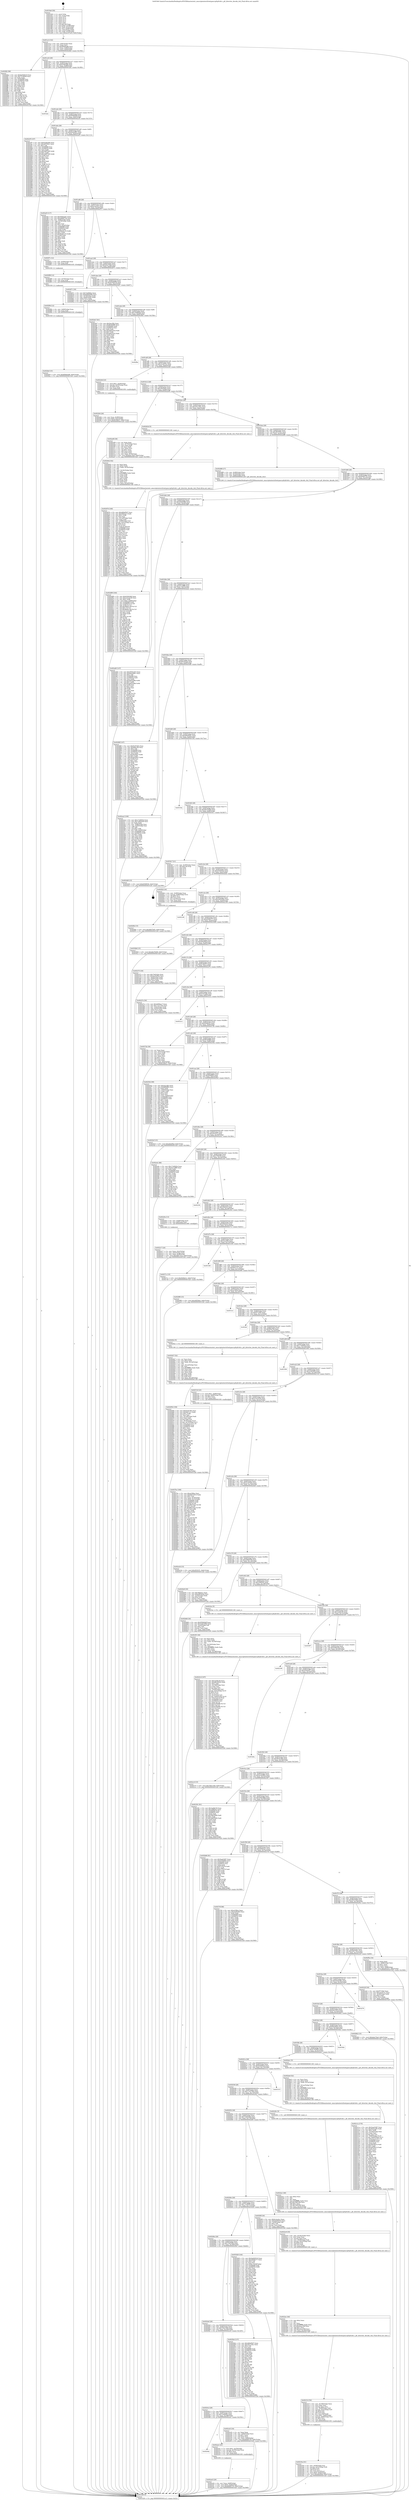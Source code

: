 digraph "0x4019e0" {
  label = "0x4019e0 (/mnt/c/Users/mathe/Desktop/tcc/POCII/binaries/extr_emscriptentestsfreetypesrcpfrpfrsbit.c_pfr_bitwriter_decode_rle2_Final-ollvm.out::main(0))"
  labelloc = "t"
  node[shape=record]

  Entry [label="",width=0.3,height=0.3,shape=circle,fillcolor=black,style=filled]
  "0x401a12" [label="{
     0x401a12 [32]\l
     | [instrs]\l
     &nbsp;&nbsp;0x401a12 \<+6\>: mov -0x8c(%rbp),%eax\l
     &nbsp;&nbsp;0x401a18 \<+2\>: mov %eax,%ecx\l
     &nbsp;&nbsp;0x401a1a \<+6\>: sub $0x809d4a86,%ecx\l
     &nbsp;&nbsp;0x401a20 \<+6\>: mov %eax,-0x90(%rbp)\l
     &nbsp;&nbsp;0x401a26 \<+6\>: mov %ecx,-0x94(%rbp)\l
     &nbsp;&nbsp;0x401a2c \<+6\>: je 0000000000402fd2 \<main+0x15f2\>\l
  }"]
  "0x402fd2" [label="{
     0x402fd2 [86]\l
     | [instrs]\l
     &nbsp;&nbsp;0x402fd2 \<+5\>: mov $0x6a640019,%eax\l
     &nbsp;&nbsp;0x402fd7 \<+5\>: mov $0x73c4f959,%ecx\l
     &nbsp;&nbsp;0x402fdc \<+2\>: xor %edx,%edx\l
     &nbsp;&nbsp;0x402fde \<+7\>: mov 0x406068,%esi\l
     &nbsp;&nbsp;0x402fe5 \<+7\>: mov 0x406054,%edi\l
     &nbsp;&nbsp;0x402fec \<+3\>: sub $0x1,%edx\l
     &nbsp;&nbsp;0x402fef \<+3\>: mov %esi,%r8d\l
     &nbsp;&nbsp;0x402ff2 \<+3\>: add %edx,%r8d\l
     &nbsp;&nbsp;0x402ff5 \<+4\>: imul %r8d,%esi\l
     &nbsp;&nbsp;0x402ff9 \<+3\>: and $0x1,%esi\l
     &nbsp;&nbsp;0x402ffc \<+3\>: cmp $0x0,%esi\l
     &nbsp;&nbsp;0x402fff \<+4\>: sete %r9b\l
     &nbsp;&nbsp;0x403003 \<+3\>: cmp $0xa,%edi\l
     &nbsp;&nbsp;0x403006 \<+4\>: setl %r10b\l
     &nbsp;&nbsp;0x40300a \<+3\>: mov %r9b,%r11b\l
     &nbsp;&nbsp;0x40300d \<+3\>: and %r10b,%r11b\l
     &nbsp;&nbsp;0x403010 \<+3\>: xor %r10b,%r9b\l
     &nbsp;&nbsp;0x403013 \<+3\>: or %r9b,%r11b\l
     &nbsp;&nbsp;0x403016 \<+4\>: test $0x1,%r11b\l
     &nbsp;&nbsp;0x40301a \<+3\>: cmovne %ecx,%eax\l
     &nbsp;&nbsp;0x40301d \<+6\>: mov %eax,-0x8c(%rbp)\l
     &nbsp;&nbsp;0x403023 \<+5\>: jmp 0000000000403326 \<main+0x1946\>\l
  }"]
  "0x401a32" [label="{
     0x401a32 [28]\l
     | [instrs]\l
     &nbsp;&nbsp;0x401a32 \<+5\>: jmp 0000000000401a37 \<main+0x57\>\l
     &nbsp;&nbsp;0x401a37 \<+6\>: mov -0x90(%rbp),%eax\l
     &nbsp;&nbsp;0x401a3d \<+5\>: sub $0x916fa5d6,%eax\l
     &nbsp;&nbsp;0x401a42 \<+6\>: mov %eax,-0x98(%rbp)\l
     &nbsp;&nbsp;0x401a48 \<+6\>: je 00000000004032dc \<main+0x18fc\>\l
  }"]
  Exit [label="",width=0.3,height=0.3,shape=circle,fillcolor=black,style=filled,peripheries=2]
  "0x4032dc" [label="{
     0x4032dc\l
  }", style=dashed]
  "0x401a4e" [label="{
     0x401a4e [28]\l
     | [instrs]\l
     &nbsp;&nbsp;0x401a4e \<+5\>: jmp 0000000000401a53 \<main+0x73\>\l
     &nbsp;&nbsp;0x401a53 \<+6\>: mov -0x90(%rbp),%eax\l
     &nbsp;&nbsp;0x401a59 \<+5\>: sub $0x9506d4df,%eax\l
     &nbsp;&nbsp;0x401a5e \<+6\>: mov %eax,-0x9c(%rbp)\l
     &nbsp;&nbsp;0x401a64 \<+6\>: je 0000000000402cf5 \<main+0x1315\>\l
  }"]
  "0x402fa0" [label="{
     0x402fa0 [15]\l
     | [instrs]\l
     &nbsp;&nbsp;0x402fa0 \<+10\>: movl $0x809d4a86,-0x8c(%rbp)\l
     &nbsp;&nbsp;0x402faa \<+5\>: jmp 0000000000403326 \<main+0x1946\>\l
  }"]
  "0x402cf5" [label="{
     0x402cf5 [147]\l
     | [instrs]\l
     &nbsp;&nbsp;0x402cf5 \<+5\>: mov $0x916fa5d6,%eax\l
     &nbsp;&nbsp;0x402cfa \<+5\>: mov $0xcf670521,%ecx\l
     &nbsp;&nbsp;0x402cff \<+2\>: mov $0x1,%dl\l
     &nbsp;&nbsp;0x402d01 \<+7\>: mov 0x406068,%esi\l
     &nbsp;&nbsp;0x402d08 \<+7\>: mov 0x406054,%edi\l
     &nbsp;&nbsp;0x402d0f \<+3\>: mov %esi,%r8d\l
     &nbsp;&nbsp;0x402d12 \<+7\>: sub $0x24f07e95,%r8d\l
     &nbsp;&nbsp;0x402d19 \<+4\>: sub $0x1,%r8d\l
     &nbsp;&nbsp;0x402d1d \<+7\>: add $0x24f07e95,%r8d\l
     &nbsp;&nbsp;0x402d24 \<+4\>: imul %r8d,%esi\l
     &nbsp;&nbsp;0x402d28 \<+3\>: and $0x1,%esi\l
     &nbsp;&nbsp;0x402d2b \<+3\>: cmp $0x0,%esi\l
     &nbsp;&nbsp;0x402d2e \<+4\>: sete %r9b\l
     &nbsp;&nbsp;0x402d32 \<+3\>: cmp $0xa,%edi\l
     &nbsp;&nbsp;0x402d35 \<+4\>: setl %r10b\l
     &nbsp;&nbsp;0x402d39 \<+3\>: mov %r9b,%r11b\l
     &nbsp;&nbsp;0x402d3c \<+4\>: xor $0xff,%r11b\l
     &nbsp;&nbsp;0x402d40 \<+3\>: mov %r10b,%bl\l
     &nbsp;&nbsp;0x402d43 \<+3\>: xor $0xff,%bl\l
     &nbsp;&nbsp;0x402d46 \<+3\>: xor $0x0,%dl\l
     &nbsp;&nbsp;0x402d49 \<+3\>: mov %r11b,%r14b\l
     &nbsp;&nbsp;0x402d4c \<+4\>: and $0x0,%r14b\l
     &nbsp;&nbsp;0x402d50 \<+3\>: and %dl,%r9b\l
     &nbsp;&nbsp;0x402d53 \<+3\>: mov %bl,%r15b\l
     &nbsp;&nbsp;0x402d56 \<+4\>: and $0x0,%r15b\l
     &nbsp;&nbsp;0x402d5a \<+3\>: and %dl,%r10b\l
     &nbsp;&nbsp;0x402d5d \<+3\>: or %r9b,%r14b\l
     &nbsp;&nbsp;0x402d60 \<+3\>: or %r10b,%r15b\l
     &nbsp;&nbsp;0x402d63 \<+3\>: xor %r15b,%r14b\l
     &nbsp;&nbsp;0x402d66 \<+3\>: or %bl,%r11b\l
     &nbsp;&nbsp;0x402d69 \<+4\>: xor $0xff,%r11b\l
     &nbsp;&nbsp;0x402d6d \<+3\>: or $0x0,%dl\l
     &nbsp;&nbsp;0x402d70 \<+3\>: and %dl,%r11b\l
     &nbsp;&nbsp;0x402d73 \<+3\>: or %r11b,%r14b\l
     &nbsp;&nbsp;0x402d76 \<+4\>: test $0x1,%r14b\l
     &nbsp;&nbsp;0x402d7a \<+3\>: cmovne %ecx,%eax\l
     &nbsp;&nbsp;0x402d7d \<+6\>: mov %eax,-0x8c(%rbp)\l
     &nbsp;&nbsp;0x402d83 \<+5\>: jmp 0000000000403326 \<main+0x1946\>\l
  }"]
  "0x401a6a" [label="{
     0x401a6a [28]\l
     | [instrs]\l
     &nbsp;&nbsp;0x401a6a \<+5\>: jmp 0000000000401a6f \<main+0x8f\>\l
     &nbsp;&nbsp;0x401a6f \<+6\>: mov -0x90(%rbp),%eax\l
     &nbsp;&nbsp;0x401a75 \<+5\>: sub $0xb0e2a807,%eax\l
     &nbsp;&nbsp;0x401a7a \<+6\>: mov %eax,-0xa0(%rbp)\l
     &nbsp;&nbsp;0x401a80 \<+6\>: je 0000000000402af3 \<main+0x1113\>\l
  }"]
  "0x402f94" [label="{
     0x402f94 [12]\l
     | [instrs]\l
     &nbsp;&nbsp;0x402f94 \<+4\>: mov -0x80(%rbp),%rax\l
     &nbsp;&nbsp;0x402f98 \<+3\>: mov %rax,%rdi\l
     &nbsp;&nbsp;0x402f9b \<+5\>: call 0000000000401030 \<free@plt\>\l
     | [calls]\l
     &nbsp;&nbsp;0x401030 \{1\} (unknown)\l
  }"]
  "0x402af3" [label="{
     0x402af3 [117]\l
     | [instrs]\l
     &nbsp;&nbsp;0x402af3 \<+5\>: mov $0x4504a207,%eax\l
     &nbsp;&nbsp;0x402af8 \<+5\>: mov $0x2d9b6758,%ecx\l
     &nbsp;&nbsp;0x402afd \<+6\>: mov -0x84(%rbp),%edx\l
     &nbsp;&nbsp;0x402b03 \<+3\>: cmp -0x78(%rbp),%edx\l
     &nbsp;&nbsp;0x402b06 \<+4\>: setl %sil\l
     &nbsp;&nbsp;0x402b0a \<+4\>: and $0x1,%sil\l
     &nbsp;&nbsp;0x402b0e \<+4\>: mov %sil,-0x2a(%rbp)\l
     &nbsp;&nbsp;0x402b12 \<+7\>: mov 0x406068,%edx\l
     &nbsp;&nbsp;0x402b19 \<+7\>: mov 0x406054,%edi\l
     &nbsp;&nbsp;0x402b20 \<+3\>: mov %edx,%r8d\l
     &nbsp;&nbsp;0x402b23 \<+7\>: add $0x94a9cc33,%r8d\l
     &nbsp;&nbsp;0x402b2a \<+4\>: sub $0x1,%r8d\l
     &nbsp;&nbsp;0x402b2e \<+7\>: sub $0x94a9cc33,%r8d\l
     &nbsp;&nbsp;0x402b35 \<+4\>: imul %r8d,%edx\l
     &nbsp;&nbsp;0x402b39 \<+3\>: and $0x1,%edx\l
     &nbsp;&nbsp;0x402b3c \<+3\>: cmp $0x0,%edx\l
     &nbsp;&nbsp;0x402b3f \<+4\>: sete %sil\l
     &nbsp;&nbsp;0x402b43 \<+3\>: cmp $0xa,%edi\l
     &nbsp;&nbsp;0x402b46 \<+4\>: setl %r9b\l
     &nbsp;&nbsp;0x402b4a \<+3\>: mov %sil,%r10b\l
     &nbsp;&nbsp;0x402b4d \<+3\>: and %r9b,%r10b\l
     &nbsp;&nbsp;0x402b50 \<+3\>: xor %r9b,%sil\l
     &nbsp;&nbsp;0x402b53 \<+3\>: or %sil,%r10b\l
     &nbsp;&nbsp;0x402b56 \<+4\>: test $0x1,%r10b\l
     &nbsp;&nbsp;0x402b5a \<+3\>: cmovne %ecx,%eax\l
     &nbsp;&nbsp;0x402b5d \<+6\>: mov %eax,-0x8c(%rbp)\l
     &nbsp;&nbsp;0x402b63 \<+5\>: jmp 0000000000403326 \<main+0x1946\>\l
  }"]
  "0x401a86" [label="{
     0x401a86 [28]\l
     | [instrs]\l
     &nbsp;&nbsp;0x401a86 \<+5\>: jmp 0000000000401a8b \<main+0xab\>\l
     &nbsp;&nbsp;0x401a8b \<+6\>: mov -0x90(%rbp),%eax\l
     &nbsp;&nbsp;0x401a91 \<+5\>: sub $0xbc2acbcc,%eax\l
     &nbsp;&nbsp;0x401a96 \<+6\>: mov %eax,-0xa4(%rbp)\l
     &nbsp;&nbsp;0x401a9c \<+6\>: je 0000000000402f7c \<main+0x159c\>\l
  }"]
  "0x402f88" [label="{
     0x402f88 [12]\l
     | [instrs]\l
     &nbsp;&nbsp;0x402f88 \<+4\>: mov -0x70(%rbp),%rax\l
     &nbsp;&nbsp;0x402f8c \<+3\>: mov %rax,%rdi\l
     &nbsp;&nbsp;0x402f8f \<+5\>: call 0000000000401030 \<free@plt\>\l
     | [calls]\l
     &nbsp;&nbsp;0x401030 \{1\} (unknown)\l
  }"]
  "0x402f7c" [label="{
     0x402f7c [12]\l
     | [instrs]\l
     &nbsp;&nbsp;0x402f7c \<+4\>: mov -0x58(%rbp),%rax\l
     &nbsp;&nbsp;0x402f80 \<+3\>: mov %rax,%rdi\l
     &nbsp;&nbsp;0x402f83 \<+5\>: call 0000000000401030 \<free@plt\>\l
     | [calls]\l
     &nbsp;&nbsp;0x401030 \{1\} (unknown)\l
  }"]
  "0x401aa2" [label="{
     0x401aa2 [28]\l
     | [instrs]\l
     &nbsp;&nbsp;0x401aa2 \<+5\>: jmp 0000000000401aa7 \<main+0xc7\>\l
     &nbsp;&nbsp;0x401aa7 \<+6\>: mov -0x90(%rbp),%eax\l
     &nbsp;&nbsp;0x401aad \<+5\>: sub $0xbebc7ba0,%eax\l
     &nbsp;&nbsp;0x401ab2 \<+6\>: mov %eax,-0xa8(%rbp)\l
     &nbsp;&nbsp;0x401ab8 \<+6\>: je 0000000000402871 \<main+0xe91\>\l
  }"]
  "0x402f4b" [label="{
     0x402f4b [15]\l
     | [instrs]\l
     &nbsp;&nbsp;0x402f4b \<+10\>: movl $0x4fb57b05,-0x8c(%rbp)\l
     &nbsp;&nbsp;0x402f55 \<+5\>: jmp 0000000000403326 \<main+0x1946\>\l
  }"]
  "0x402871" [label="{
     0x402871 [30]\l
     | [instrs]\l
     &nbsp;&nbsp;0x402871 \<+5\>: mov $0x7ed4fd2e,%eax\l
     &nbsp;&nbsp;0x402876 \<+5\>: mov $0xd26d2066,%ecx\l
     &nbsp;&nbsp;0x40287b \<+3\>: mov -0x74(%rbp),%edx\l
     &nbsp;&nbsp;0x40287e \<+3\>: cmp -0x68(%rbp),%edx\l
     &nbsp;&nbsp;0x402881 \<+3\>: cmovl %ecx,%eax\l
     &nbsp;&nbsp;0x402884 \<+6\>: mov %eax,-0x8c(%rbp)\l
     &nbsp;&nbsp;0x40288a \<+5\>: jmp 0000000000403326 \<main+0x1946\>\l
  }"]
  "0x401abe" [label="{
     0x401abe [28]\l
     | [instrs]\l
     &nbsp;&nbsp;0x401abe \<+5\>: jmp 0000000000401ac3 \<main+0xe3\>\l
     &nbsp;&nbsp;0x401ac3 \<+6\>: mov -0x90(%rbp),%eax\l
     &nbsp;&nbsp;0x401ac9 \<+5\>: sub $0xbf369936,%eax\l
     &nbsp;&nbsp;0x401ace \<+6\>: mov %eax,-0xac(%rbp)\l
     &nbsp;&nbsp;0x401ad4 \<+6\>: je 00000000004024e7 \<main+0xb07\>\l
  }"]
  "0x402d99" [label="{
     0x402d99 [164]\l
     | [instrs]\l
     &nbsp;&nbsp;0x402d99 \<+5\>: mov $0x916fa5d6,%eax\l
     &nbsp;&nbsp;0x402d9e \<+5\>: mov $0x233a3238,%ecx\l
     &nbsp;&nbsp;0x402da3 \<+3\>: mov $0x1,%r8b\l
     &nbsp;&nbsp;0x402da6 \<+10\>: movl $0x0,-0x88(%rbp)\l
     &nbsp;&nbsp;0x402db0 \<+8\>: mov 0x406068,%r9d\l
     &nbsp;&nbsp;0x402db8 \<+8\>: mov 0x406054,%r10d\l
     &nbsp;&nbsp;0x402dc0 \<+3\>: mov %r9d,%r11d\l
     &nbsp;&nbsp;0x402dc3 \<+7\>: add $0xd8abc1dd,%r11d\l
     &nbsp;&nbsp;0x402dca \<+4\>: sub $0x1,%r11d\l
     &nbsp;&nbsp;0x402dce \<+7\>: sub $0xd8abc1dd,%r11d\l
     &nbsp;&nbsp;0x402dd5 \<+4\>: imul %r11d,%r9d\l
     &nbsp;&nbsp;0x402dd9 \<+4\>: and $0x1,%r9d\l
     &nbsp;&nbsp;0x402ddd \<+4\>: cmp $0x0,%r9d\l
     &nbsp;&nbsp;0x402de1 \<+3\>: sete %bl\l
     &nbsp;&nbsp;0x402de4 \<+4\>: cmp $0xa,%r10d\l
     &nbsp;&nbsp;0x402de8 \<+4\>: setl %r14b\l
     &nbsp;&nbsp;0x402dec \<+3\>: mov %bl,%r15b\l
     &nbsp;&nbsp;0x402def \<+4\>: xor $0xff,%r15b\l
     &nbsp;&nbsp;0x402df3 \<+3\>: mov %r14b,%r12b\l
     &nbsp;&nbsp;0x402df6 \<+4\>: xor $0xff,%r12b\l
     &nbsp;&nbsp;0x402dfa \<+4\>: xor $0x1,%r8b\l
     &nbsp;&nbsp;0x402dfe \<+3\>: mov %r15b,%r13b\l
     &nbsp;&nbsp;0x402e01 \<+4\>: and $0xff,%r13b\l
     &nbsp;&nbsp;0x402e05 \<+3\>: and %r8b,%bl\l
     &nbsp;&nbsp;0x402e08 \<+3\>: mov %r12b,%dl\l
     &nbsp;&nbsp;0x402e0b \<+3\>: and $0xff,%dl\l
     &nbsp;&nbsp;0x402e0e \<+3\>: and %r8b,%r14b\l
     &nbsp;&nbsp;0x402e11 \<+3\>: or %bl,%r13b\l
     &nbsp;&nbsp;0x402e14 \<+3\>: or %r14b,%dl\l
     &nbsp;&nbsp;0x402e17 \<+3\>: xor %dl,%r13b\l
     &nbsp;&nbsp;0x402e1a \<+3\>: or %r12b,%r15b\l
     &nbsp;&nbsp;0x402e1d \<+4\>: xor $0xff,%r15b\l
     &nbsp;&nbsp;0x402e21 \<+4\>: or $0x1,%r8b\l
     &nbsp;&nbsp;0x402e25 \<+3\>: and %r8b,%r15b\l
     &nbsp;&nbsp;0x402e28 \<+3\>: or %r15b,%r13b\l
     &nbsp;&nbsp;0x402e2b \<+4\>: test $0x1,%r13b\l
     &nbsp;&nbsp;0x402e2f \<+3\>: cmovne %ecx,%eax\l
     &nbsp;&nbsp;0x402e32 \<+6\>: mov %eax,-0x8c(%rbp)\l
     &nbsp;&nbsp;0x402e38 \<+5\>: jmp 0000000000403326 \<main+0x1946\>\l
  }"]
  "0x4024e7" [label="{
     0x4024e7 [91]\l
     | [instrs]\l
     &nbsp;&nbsp;0x4024e7 \<+5\>: mov $0x5aa1f62,%eax\l
     &nbsp;&nbsp;0x4024ec \<+5\>: mov $0xf63409f8,%ecx\l
     &nbsp;&nbsp;0x4024f1 \<+7\>: mov 0x406068,%edx\l
     &nbsp;&nbsp;0x4024f8 \<+7\>: mov 0x406054,%esi\l
     &nbsp;&nbsp;0x4024ff \<+2\>: mov %edx,%edi\l
     &nbsp;&nbsp;0x402501 \<+6\>: add $0xab8a2432,%edi\l
     &nbsp;&nbsp;0x402507 \<+3\>: sub $0x1,%edi\l
     &nbsp;&nbsp;0x40250a \<+6\>: sub $0xab8a2432,%edi\l
     &nbsp;&nbsp;0x402510 \<+3\>: imul %edi,%edx\l
     &nbsp;&nbsp;0x402513 \<+3\>: and $0x1,%edx\l
     &nbsp;&nbsp;0x402516 \<+3\>: cmp $0x0,%edx\l
     &nbsp;&nbsp;0x402519 \<+4\>: sete %r8b\l
     &nbsp;&nbsp;0x40251d \<+3\>: cmp $0xa,%esi\l
     &nbsp;&nbsp;0x402520 \<+4\>: setl %r9b\l
     &nbsp;&nbsp;0x402524 \<+3\>: mov %r8b,%r10b\l
     &nbsp;&nbsp;0x402527 \<+3\>: and %r9b,%r10b\l
     &nbsp;&nbsp;0x40252a \<+3\>: xor %r9b,%r8b\l
     &nbsp;&nbsp;0x40252d \<+3\>: or %r8b,%r10b\l
     &nbsp;&nbsp;0x402530 \<+4\>: test $0x1,%r10b\l
     &nbsp;&nbsp;0x402534 \<+3\>: cmovne %ecx,%eax\l
     &nbsp;&nbsp;0x402537 \<+6\>: mov %eax,-0x8c(%rbp)\l
     &nbsp;&nbsp;0x40253d \<+5\>: jmp 0000000000403326 \<main+0x1946\>\l
  }"]
  "0x401ada" [label="{
     0x401ada [28]\l
     | [instrs]\l
     &nbsp;&nbsp;0x401ada \<+5\>: jmp 0000000000401adf \<main+0xff\>\l
     &nbsp;&nbsp;0x401adf \<+6\>: mov -0x90(%rbp),%eax\l
     &nbsp;&nbsp;0x401ae5 \<+5\>: sub $0xc30d84a9,%eax\l
     &nbsp;&nbsp;0x401aea \<+6\>: mov %eax,-0xb0(%rbp)\l
     &nbsp;&nbsp;0x401af0 \<+6\>: je 0000000000402fbe \<main+0x15de\>\l
  }"]
  "0x402c1a" [label="{
     0x402c1a [170]\l
     | [instrs]\l
     &nbsp;&nbsp;0x402c1a \<+5\>: mov $0x5ead1667,%ecx\l
     &nbsp;&nbsp;0x402c1f \<+5\>: mov $0x46c0ca80,%edx\l
     &nbsp;&nbsp;0x402c24 \<+3\>: mov $0x1,%r8b\l
     &nbsp;&nbsp;0x402c27 \<+6\>: mov -0x1b0(%rbp),%esi\l
     &nbsp;&nbsp;0x402c2d \<+3\>: imul %eax,%esi\l
     &nbsp;&nbsp;0x402c30 \<+3\>: movslq %esi,%r9\l
     &nbsp;&nbsp;0x402c33 \<+4\>: mov -0x80(%rbp),%r10\l
     &nbsp;&nbsp;0x402c37 \<+7\>: movslq -0x84(%rbp),%r11\l
     &nbsp;&nbsp;0x402c3e \<+4\>: mov %r9,(%r10,%r11,8)\l
     &nbsp;&nbsp;0x402c42 \<+7\>: mov 0x406068,%eax\l
     &nbsp;&nbsp;0x402c49 \<+7\>: mov 0x406054,%esi\l
     &nbsp;&nbsp;0x402c50 \<+2\>: mov %eax,%edi\l
     &nbsp;&nbsp;0x402c52 \<+6\>: sub $0xe8558e14,%edi\l
     &nbsp;&nbsp;0x402c58 \<+3\>: sub $0x1,%edi\l
     &nbsp;&nbsp;0x402c5b \<+6\>: add $0xe8558e14,%edi\l
     &nbsp;&nbsp;0x402c61 \<+3\>: imul %edi,%eax\l
     &nbsp;&nbsp;0x402c64 \<+3\>: and $0x1,%eax\l
     &nbsp;&nbsp;0x402c67 \<+3\>: cmp $0x0,%eax\l
     &nbsp;&nbsp;0x402c6a \<+3\>: sete %bl\l
     &nbsp;&nbsp;0x402c6d \<+3\>: cmp $0xa,%esi\l
     &nbsp;&nbsp;0x402c70 \<+4\>: setl %r14b\l
     &nbsp;&nbsp;0x402c74 \<+3\>: mov %bl,%r15b\l
     &nbsp;&nbsp;0x402c77 \<+4\>: xor $0xff,%r15b\l
     &nbsp;&nbsp;0x402c7b \<+3\>: mov %r14b,%r12b\l
     &nbsp;&nbsp;0x402c7e \<+4\>: xor $0xff,%r12b\l
     &nbsp;&nbsp;0x402c82 \<+4\>: xor $0x0,%r8b\l
     &nbsp;&nbsp;0x402c86 \<+3\>: mov %r15b,%r13b\l
     &nbsp;&nbsp;0x402c89 \<+4\>: and $0x0,%r13b\l
     &nbsp;&nbsp;0x402c8d \<+3\>: and %r8b,%bl\l
     &nbsp;&nbsp;0x402c90 \<+3\>: mov %r12b,%al\l
     &nbsp;&nbsp;0x402c93 \<+2\>: and $0x0,%al\l
     &nbsp;&nbsp;0x402c95 \<+3\>: and %r8b,%r14b\l
     &nbsp;&nbsp;0x402c98 \<+3\>: or %bl,%r13b\l
     &nbsp;&nbsp;0x402c9b \<+3\>: or %r14b,%al\l
     &nbsp;&nbsp;0x402c9e \<+3\>: xor %al,%r13b\l
     &nbsp;&nbsp;0x402ca1 \<+3\>: or %r12b,%r15b\l
     &nbsp;&nbsp;0x402ca4 \<+4\>: xor $0xff,%r15b\l
     &nbsp;&nbsp;0x402ca8 \<+4\>: or $0x0,%r8b\l
     &nbsp;&nbsp;0x402cac \<+3\>: and %r8b,%r15b\l
     &nbsp;&nbsp;0x402caf \<+3\>: or %r15b,%r13b\l
     &nbsp;&nbsp;0x402cb2 \<+4\>: test $0x1,%r13b\l
     &nbsp;&nbsp;0x402cb6 \<+3\>: cmovne %edx,%ecx\l
     &nbsp;&nbsp;0x402cb9 \<+6\>: mov %ecx,-0x8c(%rbp)\l
     &nbsp;&nbsp;0x402cbf \<+5\>: jmp 0000000000403326 \<main+0x1946\>\l
  }"]
  "0x402fbe" [label="{
     0x402fbe\l
  }", style=dashed]
  "0x401af6" [label="{
     0x401af6 [28]\l
     | [instrs]\l
     &nbsp;&nbsp;0x401af6 \<+5\>: jmp 0000000000401afb \<main+0x11b\>\l
     &nbsp;&nbsp;0x401afb \<+6\>: mov -0x90(%rbp),%eax\l
     &nbsp;&nbsp;0x401b01 \<+5\>: sub $0xc4c447a1,%eax\l
     &nbsp;&nbsp;0x401b06 \<+6\>: mov %eax,-0xb4(%rbp)\l
     &nbsp;&nbsp;0x401b0c \<+6\>: je 000000000040224d \<main+0x86d\>\l
  }"]
  "0x402be6" [label="{
     0x402be6 [52]\l
     | [instrs]\l
     &nbsp;&nbsp;0x402be6 \<+2\>: xor %ecx,%ecx\l
     &nbsp;&nbsp;0x402be8 \<+5\>: mov $0x2,%edx\l
     &nbsp;&nbsp;0x402bed \<+6\>: mov %edx,-0x1ac(%rbp)\l
     &nbsp;&nbsp;0x402bf3 \<+1\>: cltd\l
     &nbsp;&nbsp;0x402bf4 \<+6\>: mov -0x1ac(%rbp),%esi\l
     &nbsp;&nbsp;0x402bfa \<+2\>: idiv %esi\l
     &nbsp;&nbsp;0x402bfc \<+6\>: imul $0xfffffffe,%edx,%edx\l
     &nbsp;&nbsp;0x402c02 \<+2\>: mov %ecx,%edi\l
     &nbsp;&nbsp;0x402c04 \<+2\>: sub %edx,%edi\l
     &nbsp;&nbsp;0x402c06 \<+2\>: mov %ecx,%edx\l
     &nbsp;&nbsp;0x402c08 \<+3\>: sub $0x1,%edx\l
     &nbsp;&nbsp;0x402c0b \<+2\>: add %edx,%edi\l
     &nbsp;&nbsp;0x402c0d \<+2\>: sub %edi,%ecx\l
     &nbsp;&nbsp;0x402c0f \<+6\>: mov %ecx,-0x1b0(%rbp)\l
     &nbsp;&nbsp;0x402c15 \<+5\>: call 0000000000401160 \<next_i\>\l
     | [calls]\l
     &nbsp;&nbsp;0x401160 \{1\} (/mnt/c/Users/mathe/Desktop/tcc/POCII/binaries/extr_emscriptentestsfreetypesrcpfrpfrsbit.c_pfr_bitwriter_decode_rle2_Final-ollvm.out::next_i)\l
  }"]
  "0x40224d" [label="{
     0x40224d [23]\l
     | [instrs]\l
     &nbsp;&nbsp;0x40224d \<+7\>: movl $0x1,-0x50(%rbp)\l
     &nbsp;&nbsp;0x402254 \<+4\>: movslq -0x50(%rbp),%rax\l
     &nbsp;&nbsp;0x402258 \<+4\>: shl $0x5,%rax\l
     &nbsp;&nbsp;0x40225c \<+3\>: mov %rax,%rdi\l
     &nbsp;&nbsp;0x40225f \<+5\>: call 0000000000401050 \<malloc@plt\>\l
     | [calls]\l
     &nbsp;&nbsp;0x401050 \{1\} (unknown)\l
  }"]
  "0x401b12" [label="{
     0x401b12 [28]\l
     | [instrs]\l
     &nbsp;&nbsp;0x401b12 \<+5\>: jmp 0000000000401b17 \<main+0x137\>\l
     &nbsp;&nbsp;0x401b17 \<+6\>: mov -0x90(%rbp),%eax\l
     &nbsp;&nbsp;0x401b1d \<+5\>: sub $0xc6f25bee,%eax\l
     &nbsp;&nbsp;0x401b22 \<+6\>: mov %eax,-0xb8(%rbp)\l
     &nbsp;&nbsp;0x401b28 \<+6\>: je 0000000000402a08 \<main+0x1028\>\l
  }"]
  "0x402a43" [label="{
     0x402a43 [29]\l
     | [instrs]\l
     &nbsp;&nbsp;0x402a43 \<+4\>: mov %rax,-0x80(%rbp)\l
     &nbsp;&nbsp;0x402a47 \<+10\>: movl $0x0,-0x84(%rbp)\l
     &nbsp;&nbsp;0x402a51 \<+10\>: movl $0xd0d00755,-0x8c(%rbp)\l
     &nbsp;&nbsp;0x402a5b \<+5\>: jmp 0000000000403326 \<main+0x1946\>\l
  }"]
  "0x402a08" [label="{
     0x402a08 [36]\l
     | [instrs]\l
     &nbsp;&nbsp;0x402a08 \<+2\>: xor %eax,%eax\l
     &nbsp;&nbsp;0x402a0a \<+3\>: mov -0x74(%rbp),%ecx\l
     &nbsp;&nbsp;0x402a0d \<+2\>: mov %eax,%edx\l
     &nbsp;&nbsp;0x402a0f \<+2\>: sub %ecx,%edx\l
     &nbsp;&nbsp;0x402a11 \<+2\>: mov %eax,%ecx\l
     &nbsp;&nbsp;0x402a13 \<+3\>: sub $0x1,%ecx\l
     &nbsp;&nbsp;0x402a16 \<+2\>: add %ecx,%edx\l
     &nbsp;&nbsp;0x402a18 \<+2\>: sub %edx,%eax\l
     &nbsp;&nbsp;0x402a1a \<+3\>: mov %eax,-0x74(%rbp)\l
     &nbsp;&nbsp;0x402a1d \<+10\>: movl $0xbebc7ba0,-0x8c(%rbp)\l
     &nbsp;&nbsp;0x402a27 \<+5\>: jmp 0000000000403326 \<main+0x1946\>\l
  }"]
  "0x401b2e" [label="{
     0x401b2e [28]\l
     | [instrs]\l
     &nbsp;&nbsp;0x401b2e \<+5\>: jmp 0000000000401b33 \<main+0x153\>\l
     &nbsp;&nbsp;0x401b33 \<+6\>: mov -0x90(%rbp),%eax\l
     &nbsp;&nbsp;0x401b39 \<+5\>: sub $0xc831192c,%eax\l
     &nbsp;&nbsp;0x401b3e \<+6\>: mov %eax,-0xbc(%rbp)\l
     &nbsp;&nbsp;0x401b44 \<+6\>: je 000000000040263d \<main+0xc5d\>\l
  }"]
  "0x4020de" [label="{
     0x4020de\l
  }", style=dashed]
  "0x40263d" [label="{
     0x40263d [5]\l
     | [instrs]\l
     &nbsp;&nbsp;0x40263d \<+5\>: call 0000000000401160 \<next_i\>\l
     | [calls]\l
     &nbsp;&nbsp;0x401160 \{1\} (/mnt/c/Users/mathe/Desktop/tcc/POCII/binaries/extr_emscriptentestsfreetypesrcpfrpfrsbit.c_pfr_bitwriter_decode_rle2_Final-ollvm.out::next_i)\l
  }"]
  "0x401b4a" [label="{
     0x401b4a [28]\l
     | [instrs]\l
     &nbsp;&nbsp;0x401b4a \<+5\>: jmp 0000000000401b4f \<main+0x16f\>\l
     &nbsp;&nbsp;0x401b4f \<+6\>: mov -0x90(%rbp),%eax\l
     &nbsp;&nbsp;0x401b55 \<+5\>: sub $0xcf670521,%eax\l
     &nbsp;&nbsp;0x401b5a \<+6\>: mov %eax,-0xc0(%rbp)\l
     &nbsp;&nbsp;0x401b60 \<+6\>: je 0000000000402d88 \<main+0x13a8\>\l
  }"]
  "0x402a2c" [label="{
     0x402a2c [23]\l
     | [instrs]\l
     &nbsp;&nbsp;0x402a2c \<+7\>: movl $0x1,-0x78(%rbp)\l
     &nbsp;&nbsp;0x402a33 \<+4\>: movslq -0x78(%rbp),%rax\l
     &nbsp;&nbsp;0x402a37 \<+4\>: shl $0x3,%rax\l
     &nbsp;&nbsp;0x402a3b \<+3\>: mov %rax,%rdi\l
     &nbsp;&nbsp;0x402a3e \<+5\>: call 0000000000401050 \<malloc@plt\>\l
     | [calls]\l
     &nbsp;&nbsp;0x401050 \{1\} (unknown)\l
  }"]
  "0x402d88" [label="{
     0x402d88 [17]\l
     | [instrs]\l
     &nbsp;&nbsp;0x402d88 \<+4\>: mov -0x58(%rbp),%rdi\l
     &nbsp;&nbsp;0x402d8c \<+4\>: mov -0x70(%rbp),%rsi\l
     &nbsp;&nbsp;0x402d90 \<+4\>: mov -0x80(%rbp),%rdx\l
     &nbsp;&nbsp;0x402d94 \<+5\>: call 0000000000401240 \<pfr_bitwriter_decode_rle2\>\l
     | [calls]\l
     &nbsp;&nbsp;0x401240 \{1\} (/mnt/c/Users/mathe/Desktop/tcc/POCII/binaries/extr_emscriptentestsfreetypesrcpfrpfrsbit.c_pfr_bitwriter_decode_rle2_Final-ollvm.out::pfr_bitwriter_decode_rle2)\l
  }"]
  "0x401b66" [label="{
     0x401b66 [28]\l
     | [instrs]\l
     &nbsp;&nbsp;0x401b66 \<+5\>: jmp 0000000000401b6b \<main+0x18b\>\l
     &nbsp;&nbsp;0x401b6b \<+6\>: mov -0x90(%rbp),%eax\l
     &nbsp;&nbsp;0x401b71 \<+5\>: sub $0xd0d00755,%eax\l
     &nbsp;&nbsp;0x401b76 \<+6\>: mov %eax,-0xc4(%rbp)\l
     &nbsp;&nbsp;0x401b7c \<+6\>: je 0000000000402a60 \<main+0x1080\>\l
  }"]
  "0x4020c2" [label="{
     0x4020c2 [28]\l
     | [instrs]\l
     &nbsp;&nbsp;0x4020c2 \<+5\>: jmp 00000000004020c7 \<main+0x6e7\>\l
     &nbsp;&nbsp;0x4020c7 \<+6\>: mov -0x90(%rbp),%eax\l
     &nbsp;&nbsp;0x4020cd \<+5\>: sub $0x7ed4fd2e,%eax\l
     &nbsp;&nbsp;0x4020d2 \<+6\>: mov %eax,-0x188(%rbp)\l
     &nbsp;&nbsp;0x4020d8 \<+6\>: je 0000000000402a2c \<main+0x104c\>\l
  }"]
  "0x402a60" [label="{
     0x402a60 [147]\l
     | [instrs]\l
     &nbsp;&nbsp;0x402a60 \<+5\>: mov $0x4504a207,%eax\l
     &nbsp;&nbsp;0x402a65 \<+5\>: mov $0xb0e2a807,%ecx\l
     &nbsp;&nbsp;0x402a6a \<+2\>: mov $0x1,%dl\l
     &nbsp;&nbsp;0x402a6c \<+7\>: mov 0x406068,%esi\l
     &nbsp;&nbsp;0x402a73 \<+7\>: mov 0x406054,%edi\l
     &nbsp;&nbsp;0x402a7a \<+3\>: mov %esi,%r8d\l
     &nbsp;&nbsp;0x402a7d \<+7\>: sub $0xab932d9b,%r8d\l
     &nbsp;&nbsp;0x402a84 \<+4\>: sub $0x1,%r8d\l
     &nbsp;&nbsp;0x402a88 \<+7\>: add $0xab932d9b,%r8d\l
     &nbsp;&nbsp;0x402a8f \<+4\>: imul %r8d,%esi\l
     &nbsp;&nbsp;0x402a93 \<+3\>: and $0x1,%esi\l
     &nbsp;&nbsp;0x402a96 \<+3\>: cmp $0x0,%esi\l
     &nbsp;&nbsp;0x402a99 \<+4\>: sete %r9b\l
     &nbsp;&nbsp;0x402a9d \<+3\>: cmp $0xa,%edi\l
     &nbsp;&nbsp;0x402aa0 \<+4\>: setl %r10b\l
     &nbsp;&nbsp;0x402aa4 \<+3\>: mov %r9b,%r11b\l
     &nbsp;&nbsp;0x402aa7 \<+4\>: xor $0xff,%r11b\l
     &nbsp;&nbsp;0x402aab \<+3\>: mov %r10b,%bl\l
     &nbsp;&nbsp;0x402aae \<+3\>: xor $0xff,%bl\l
     &nbsp;&nbsp;0x402ab1 \<+3\>: xor $0x0,%dl\l
     &nbsp;&nbsp;0x402ab4 \<+3\>: mov %r11b,%r14b\l
     &nbsp;&nbsp;0x402ab7 \<+4\>: and $0x0,%r14b\l
     &nbsp;&nbsp;0x402abb \<+3\>: and %dl,%r9b\l
     &nbsp;&nbsp;0x402abe \<+3\>: mov %bl,%r15b\l
     &nbsp;&nbsp;0x402ac1 \<+4\>: and $0x0,%r15b\l
     &nbsp;&nbsp;0x402ac5 \<+3\>: and %dl,%r10b\l
     &nbsp;&nbsp;0x402ac8 \<+3\>: or %r9b,%r14b\l
     &nbsp;&nbsp;0x402acb \<+3\>: or %r10b,%r15b\l
     &nbsp;&nbsp;0x402ace \<+3\>: xor %r15b,%r14b\l
     &nbsp;&nbsp;0x402ad1 \<+3\>: or %bl,%r11b\l
     &nbsp;&nbsp;0x402ad4 \<+4\>: xor $0xff,%r11b\l
     &nbsp;&nbsp;0x402ad8 \<+3\>: or $0x0,%dl\l
     &nbsp;&nbsp;0x402adb \<+3\>: and %dl,%r11b\l
     &nbsp;&nbsp;0x402ade \<+3\>: or %r11b,%r14b\l
     &nbsp;&nbsp;0x402ae1 \<+4\>: test $0x1,%r14b\l
     &nbsp;&nbsp;0x402ae5 \<+3\>: cmovne %ecx,%eax\l
     &nbsp;&nbsp;0x402ae8 \<+6\>: mov %eax,-0x8c(%rbp)\l
     &nbsp;&nbsp;0x402aee \<+5\>: jmp 0000000000403326 \<main+0x1946\>\l
  }"]
  "0x401b82" [label="{
     0x401b82 [28]\l
     | [instrs]\l
     &nbsp;&nbsp;0x401b82 \<+5\>: jmp 0000000000401b87 \<main+0x1a7\>\l
     &nbsp;&nbsp;0x401b87 \<+6\>: mov -0x90(%rbp),%eax\l
     &nbsp;&nbsp;0x401b8d \<+5\>: sub $0xd26d2066,%eax\l
     &nbsp;&nbsp;0x401b92 \<+6\>: mov %eax,-0xc8(%rbp)\l
     &nbsp;&nbsp;0x401b98 \<+6\>: je 000000000040288f \<main+0xeaf\>\l
  }"]
  "0x402cd3" [label="{
     0x402cd3 [34]\l
     | [instrs]\l
     &nbsp;&nbsp;0x402cd3 \<+2\>: xor %eax,%eax\l
     &nbsp;&nbsp;0x402cd5 \<+6\>: mov -0x84(%rbp),%ecx\l
     &nbsp;&nbsp;0x402cdb \<+3\>: sub $0x1,%eax\l
     &nbsp;&nbsp;0x402cde \<+2\>: sub %eax,%ecx\l
     &nbsp;&nbsp;0x402ce0 \<+6\>: mov %ecx,-0x84(%rbp)\l
     &nbsp;&nbsp;0x402ce6 \<+10\>: movl $0xd0d00755,-0x8c(%rbp)\l
     &nbsp;&nbsp;0x402cf0 \<+5\>: jmp 0000000000403326 \<main+0x1946\>\l
  }"]
  "0x40288f" [label="{
     0x40288f [147]\l
     | [instrs]\l
     &nbsp;&nbsp;0x40288f \<+5\>: mov $0xf3c9728e,%eax\l
     &nbsp;&nbsp;0x402894 \<+5\>: mov $0xfb8a79a,%ecx\l
     &nbsp;&nbsp;0x402899 \<+2\>: mov $0x1,%dl\l
     &nbsp;&nbsp;0x40289b \<+7\>: mov 0x406068,%esi\l
     &nbsp;&nbsp;0x4028a2 \<+7\>: mov 0x406054,%edi\l
     &nbsp;&nbsp;0x4028a9 \<+3\>: mov %esi,%r8d\l
     &nbsp;&nbsp;0x4028ac \<+7\>: sub $0xd4309a7,%r8d\l
     &nbsp;&nbsp;0x4028b3 \<+4\>: sub $0x1,%r8d\l
     &nbsp;&nbsp;0x4028b7 \<+7\>: add $0xd4309a7,%r8d\l
     &nbsp;&nbsp;0x4028be \<+4\>: imul %r8d,%esi\l
     &nbsp;&nbsp;0x4028c2 \<+3\>: and $0x1,%esi\l
     &nbsp;&nbsp;0x4028c5 \<+3\>: cmp $0x0,%esi\l
     &nbsp;&nbsp;0x4028c8 \<+4\>: sete %r9b\l
     &nbsp;&nbsp;0x4028cc \<+3\>: cmp $0xa,%edi\l
     &nbsp;&nbsp;0x4028cf \<+4\>: setl %r10b\l
     &nbsp;&nbsp;0x4028d3 \<+3\>: mov %r9b,%r11b\l
     &nbsp;&nbsp;0x4028d6 \<+4\>: xor $0xff,%r11b\l
     &nbsp;&nbsp;0x4028da \<+3\>: mov %r10b,%bl\l
     &nbsp;&nbsp;0x4028dd \<+3\>: xor $0xff,%bl\l
     &nbsp;&nbsp;0x4028e0 \<+3\>: xor $0x1,%dl\l
     &nbsp;&nbsp;0x4028e3 \<+3\>: mov %r11b,%r14b\l
     &nbsp;&nbsp;0x4028e6 \<+4\>: and $0xff,%r14b\l
     &nbsp;&nbsp;0x4028ea \<+3\>: and %dl,%r9b\l
     &nbsp;&nbsp;0x4028ed \<+3\>: mov %bl,%r15b\l
     &nbsp;&nbsp;0x4028f0 \<+4\>: and $0xff,%r15b\l
     &nbsp;&nbsp;0x4028f4 \<+3\>: and %dl,%r10b\l
     &nbsp;&nbsp;0x4028f7 \<+3\>: or %r9b,%r14b\l
     &nbsp;&nbsp;0x4028fa \<+3\>: or %r10b,%r15b\l
     &nbsp;&nbsp;0x4028fd \<+3\>: xor %r15b,%r14b\l
     &nbsp;&nbsp;0x402900 \<+3\>: or %bl,%r11b\l
     &nbsp;&nbsp;0x402903 \<+4\>: xor $0xff,%r11b\l
     &nbsp;&nbsp;0x402907 \<+3\>: or $0x1,%dl\l
     &nbsp;&nbsp;0x40290a \<+3\>: and %dl,%r11b\l
     &nbsp;&nbsp;0x40290d \<+3\>: or %r11b,%r14b\l
     &nbsp;&nbsp;0x402910 \<+4\>: test $0x1,%r14b\l
     &nbsp;&nbsp;0x402914 \<+3\>: cmovne %ecx,%eax\l
     &nbsp;&nbsp;0x402917 \<+6\>: mov %eax,-0x8c(%rbp)\l
     &nbsp;&nbsp;0x40291d \<+5\>: jmp 0000000000403326 \<main+0x1946\>\l
  }"]
  "0x401b9e" [label="{
     0x401b9e [28]\l
     | [instrs]\l
     &nbsp;&nbsp;0x401b9e \<+5\>: jmp 0000000000401ba3 \<main+0x1c3\>\l
     &nbsp;&nbsp;0x401ba3 \<+6\>: mov -0x90(%rbp),%eax\l
     &nbsp;&nbsp;0x401ba9 \<+5\>: sub $0xd312dff0,%eax\l
     &nbsp;&nbsp;0x401bae \<+6\>: mov %eax,-0xcc(%rbp)\l
     &nbsp;&nbsp;0x401bb4 \<+6\>: je 0000000000402ea2 \<main+0x14c2\>\l
  }"]
  "0x40295b" [label="{
     0x40295b [158]\l
     | [instrs]\l
     &nbsp;&nbsp;0x40295b \<+5\>: mov $0xf3c9728e,%ecx\l
     &nbsp;&nbsp;0x402960 \<+5\>: mov $0x9d27c1c,%edx\l
     &nbsp;&nbsp;0x402965 \<+3\>: mov $0x1,%r8b\l
     &nbsp;&nbsp;0x402968 \<+2\>: xor %esi,%esi\l
     &nbsp;&nbsp;0x40296a \<+6\>: mov -0x1a8(%rbp),%edi\l
     &nbsp;&nbsp;0x402970 \<+3\>: imul %eax,%edi\l
     &nbsp;&nbsp;0x402973 \<+3\>: movslq %edi,%r9\l
     &nbsp;&nbsp;0x402976 \<+4\>: mov -0x70(%rbp),%r10\l
     &nbsp;&nbsp;0x40297a \<+4\>: movslq -0x74(%rbp),%r11\l
     &nbsp;&nbsp;0x40297e \<+4\>: mov %r9,(%r10,%r11,8)\l
     &nbsp;&nbsp;0x402982 \<+7\>: mov 0x406068,%eax\l
     &nbsp;&nbsp;0x402989 \<+7\>: mov 0x406054,%edi\l
     &nbsp;&nbsp;0x402990 \<+3\>: sub $0x1,%esi\l
     &nbsp;&nbsp;0x402993 \<+2\>: mov %eax,%ebx\l
     &nbsp;&nbsp;0x402995 \<+2\>: add %esi,%ebx\l
     &nbsp;&nbsp;0x402997 \<+3\>: imul %ebx,%eax\l
     &nbsp;&nbsp;0x40299a \<+3\>: and $0x1,%eax\l
     &nbsp;&nbsp;0x40299d \<+3\>: cmp $0x0,%eax\l
     &nbsp;&nbsp;0x4029a0 \<+4\>: sete %r14b\l
     &nbsp;&nbsp;0x4029a4 \<+3\>: cmp $0xa,%edi\l
     &nbsp;&nbsp;0x4029a7 \<+4\>: setl %r15b\l
     &nbsp;&nbsp;0x4029ab \<+3\>: mov %r14b,%r12b\l
     &nbsp;&nbsp;0x4029ae \<+4\>: xor $0xff,%r12b\l
     &nbsp;&nbsp;0x4029b2 \<+3\>: mov %r15b,%r13b\l
     &nbsp;&nbsp;0x4029b5 \<+4\>: xor $0xff,%r13b\l
     &nbsp;&nbsp;0x4029b9 \<+4\>: xor $0x0,%r8b\l
     &nbsp;&nbsp;0x4029bd \<+3\>: mov %r12b,%al\l
     &nbsp;&nbsp;0x4029c0 \<+2\>: and $0x0,%al\l
     &nbsp;&nbsp;0x4029c2 \<+3\>: and %r8b,%r14b\l
     &nbsp;&nbsp;0x4029c5 \<+3\>: mov %r13b,%sil\l
     &nbsp;&nbsp;0x4029c8 \<+4\>: and $0x0,%sil\l
     &nbsp;&nbsp;0x4029cc \<+3\>: and %r8b,%r15b\l
     &nbsp;&nbsp;0x4029cf \<+3\>: or %r14b,%al\l
     &nbsp;&nbsp;0x4029d2 \<+3\>: or %r15b,%sil\l
     &nbsp;&nbsp;0x4029d5 \<+3\>: xor %sil,%al\l
     &nbsp;&nbsp;0x4029d8 \<+3\>: or %r13b,%r12b\l
     &nbsp;&nbsp;0x4029db \<+4\>: xor $0xff,%r12b\l
     &nbsp;&nbsp;0x4029df \<+4\>: or $0x0,%r8b\l
     &nbsp;&nbsp;0x4029e3 \<+3\>: and %r8b,%r12b\l
     &nbsp;&nbsp;0x4029e6 \<+3\>: or %r12b,%al\l
     &nbsp;&nbsp;0x4029e9 \<+2\>: test $0x1,%al\l
     &nbsp;&nbsp;0x4029eb \<+3\>: cmovne %edx,%ecx\l
     &nbsp;&nbsp;0x4029ee \<+6\>: mov %ecx,-0x8c(%rbp)\l
     &nbsp;&nbsp;0x4029f4 \<+5\>: jmp 0000000000403326 \<main+0x1946\>\l
  }"]
  "0x402ea2" [label="{
     0x402ea2 [109]\l
     | [instrs]\l
     &nbsp;&nbsp;0x402ea2 \<+5\>: mov $0x17c6063b,%eax\l
     &nbsp;&nbsp;0x402ea7 \<+5\>: mov $0x72db5e56,%ecx\l
     &nbsp;&nbsp;0x402eac \<+2\>: xor %edx,%edx\l
     &nbsp;&nbsp;0x402eae \<+6\>: mov -0x88(%rbp),%esi\l
     &nbsp;&nbsp;0x402eb4 \<+3\>: cmp -0x50(%rbp),%esi\l
     &nbsp;&nbsp;0x402eb7 \<+4\>: setl %dil\l
     &nbsp;&nbsp;0x402ebb \<+4\>: and $0x1,%dil\l
     &nbsp;&nbsp;0x402ebf \<+4\>: mov %dil,-0x29(%rbp)\l
     &nbsp;&nbsp;0x402ec3 \<+7\>: mov 0x406068,%esi\l
     &nbsp;&nbsp;0x402eca \<+8\>: mov 0x406054,%r8d\l
     &nbsp;&nbsp;0x402ed2 \<+3\>: sub $0x1,%edx\l
     &nbsp;&nbsp;0x402ed5 \<+3\>: mov %esi,%r9d\l
     &nbsp;&nbsp;0x402ed8 \<+3\>: add %edx,%r9d\l
     &nbsp;&nbsp;0x402edb \<+4\>: imul %r9d,%esi\l
     &nbsp;&nbsp;0x402edf \<+3\>: and $0x1,%esi\l
     &nbsp;&nbsp;0x402ee2 \<+3\>: cmp $0x0,%esi\l
     &nbsp;&nbsp;0x402ee5 \<+4\>: sete %dil\l
     &nbsp;&nbsp;0x402ee9 \<+4\>: cmp $0xa,%r8d\l
     &nbsp;&nbsp;0x402eed \<+4\>: setl %r10b\l
     &nbsp;&nbsp;0x402ef1 \<+3\>: mov %dil,%r11b\l
     &nbsp;&nbsp;0x402ef4 \<+3\>: and %r10b,%r11b\l
     &nbsp;&nbsp;0x402ef7 \<+3\>: xor %r10b,%dil\l
     &nbsp;&nbsp;0x402efa \<+3\>: or %dil,%r11b\l
     &nbsp;&nbsp;0x402efd \<+4\>: test $0x1,%r11b\l
     &nbsp;&nbsp;0x402f01 \<+3\>: cmovne %ecx,%eax\l
     &nbsp;&nbsp;0x402f04 \<+6\>: mov %eax,-0x8c(%rbp)\l
     &nbsp;&nbsp;0x402f0a \<+5\>: jmp 0000000000403326 \<main+0x1946\>\l
  }"]
  "0x401bba" [label="{
     0x401bba [28]\l
     | [instrs]\l
     &nbsp;&nbsp;0x401bba \<+5\>: jmp 0000000000401bbf \<main+0x1df\>\l
     &nbsp;&nbsp;0x401bbf \<+6\>: mov -0x90(%rbp),%eax\l
     &nbsp;&nbsp;0x401bc5 \<+5\>: sub $0xdbc04524,%eax\l
     &nbsp;&nbsp;0x401bca \<+6\>: mov %eax,-0xd0(%rbp)\l
     &nbsp;&nbsp;0x401bd0 \<+6\>: je 00000000004024d8 \<main+0xaf8\>\l
  }"]
  "0x402927" [label="{
     0x402927 [52]\l
     | [instrs]\l
     &nbsp;&nbsp;0x402927 \<+2\>: xor %ecx,%ecx\l
     &nbsp;&nbsp;0x402929 \<+5\>: mov $0x2,%edx\l
     &nbsp;&nbsp;0x40292e \<+6\>: mov %edx,-0x1a4(%rbp)\l
     &nbsp;&nbsp;0x402934 \<+1\>: cltd\l
     &nbsp;&nbsp;0x402935 \<+6\>: mov -0x1a4(%rbp),%esi\l
     &nbsp;&nbsp;0x40293b \<+2\>: idiv %esi\l
     &nbsp;&nbsp;0x40293d \<+6\>: imul $0xfffffffe,%edx,%edx\l
     &nbsp;&nbsp;0x402943 \<+2\>: mov %ecx,%edi\l
     &nbsp;&nbsp;0x402945 \<+2\>: sub %edx,%edi\l
     &nbsp;&nbsp;0x402947 \<+2\>: mov %ecx,%edx\l
     &nbsp;&nbsp;0x402949 \<+3\>: sub $0x1,%edx\l
     &nbsp;&nbsp;0x40294c \<+2\>: add %edx,%edi\l
     &nbsp;&nbsp;0x40294e \<+2\>: sub %edi,%ecx\l
     &nbsp;&nbsp;0x402950 \<+6\>: mov %ecx,-0x1a8(%rbp)\l
     &nbsp;&nbsp;0x402956 \<+5\>: call 0000000000401160 \<next_i\>\l
     | [calls]\l
     &nbsp;&nbsp;0x401160 \{1\} (/mnt/c/Users/mathe/Desktop/tcc/POCII/binaries/extr_emscriptentestsfreetypesrcpfrpfrsbit.c_pfr_bitwriter_decode_rle2_Final-ollvm.out::next_i)\l
  }"]
  "0x4024d8" [label="{
     0x4024d8 [15]\l
     | [instrs]\l
     &nbsp;&nbsp;0x4024d8 \<+10\>: movl $0xbf369936,-0x8c(%rbp)\l
     &nbsp;&nbsp;0x4024e2 \<+5\>: jmp 0000000000403326 \<main+0x1946\>\l
  }"]
  "0x401bd6" [label="{
     0x401bd6 [28]\l
     | [instrs]\l
     &nbsp;&nbsp;0x401bd6 \<+5\>: jmp 0000000000401bdb \<main+0x1fb\>\l
     &nbsp;&nbsp;0x401bdb \<+6\>: mov -0x90(%rbp),%eax\l
     &nbsp;&nbsp;0x401be1 \<+5\>: sub $0xdd0e85d7,%eax\l
     &nbsp;&nbsp;0x401be6 \<+6\>: mov %eax,-0xd4(%rbp)\l
     &nbsp;&nbsp;0x401bec \<+6\>: je 000000000040318a \<main+0x17aa\>\l
  }"]
  "0x4027bc" [label="{
     0x4027bc [166]\l
     | [instrs]\l
     &nbsp;&nbsp;0x4027bc \<+5\>: mov $0xa23fdce,%ecx\l
     &nbsp;&nbsp;0x4027c1 \<+5\>: mov $0x62615010,%edx\l
     &nbsp;&nbsp;0x4027c6 \<+3\>: mov $0x1,%sil\l
     &nbsp;&nbsp;0x4027c9 \<+4\>: mov %rax,-0x70(%rbp)\l
     &nbsp;&nbsp;0x4027cd \<+7\>: movl $0x0,-0x74(%rbp)\l
     &nbsp;&nbsp;0x4027d4 \<+8\>: mov 0x406068,%r8d\l
     &nbsp;&nbsp;0x4027dc \<+8\>: mov 0x406054,%r9d\l
     &nbsp;&nbsp;0x4027e4 \<+3\>: mov %r8d,%r10d\l
     &nbsp;&nbsp;0x4027e7 \<+7\>: add $0xdf027da2,%r10d\l
     &nbsp;&nbsp;0x4027ee \<+4\>: sub $0x1,%r10d\l
     &nbsp;&nbsp;0x4027f2 \<+7\>: sub $0xdf027da2,%r10d\l
     &nbsp;&nbsp;0x4027f9 \<+4\>: imul %r10d,%r8d\l
     &nbsp;&nbsp;0x4027fd \<+4\>: and $0x1,%r8d\l
     &nbsp;&nbsp;0x402801 \<+4\>: cmp $0x0,%r8d\l
     &nbsp;&nbsp;0x402805 \<+4\>: sete %r11b\l
     &nbsp;&nbsp;0x402809 \<+4\>: cmp $0xa,%r9d\l
     &nbsp;&nbsp;0x40280d \<+3\>: setl %bl\l
     &nbsp;&nbsp;0x402810 \<+3\>: mov %r11b,%r14b\l
     &nbsp;&nbsp;0x402813 \<+4\>: xor $0xff,%r14b\l
     &nbsp;&nbsp;0x402817 \<+3\>: mov %bl,%r15b\l
     &nbsp;&nbsp;0x40281a \<+4\>: xor $0xff,%r15b\l
     &nbsp;&nbsp;0x40281e \<+4\>: xor $0x0,%sil\l
     &nbsp;&nbsp;0x402822 \<+3\>: mov %r14b,%r12b\l
     &nbsp;&nbsp;0x402825 \<+4\>: and $0x0,%r12b\l
     &nbsp;&nbsp;0x402829 \<+3\>: and %sil,%r11b\l
     &nbsp;&nbsp;0x40282c \<+3\>: mov %r15b,%r13b\l
     &nbsp;&nbsp;0x40282f \<+4\>: and $0x0,%r13b\l
     &nbsp;&nbsp;0x402833 \<+3\>: and %sil,%bl\l
     &nbsp;&nbsp;0x402836 \<+3\>: or %r11b,%r12b\l
     &nbsp;&nbsp;0x402839 \<+3\>: or %bl,%r13b\l
     &nbsp;&nbsp;0x40283c \<+3\>: xor %r13b,%r12b\l
     &nbsp;&nbsp;0x40283f \<+3\>: or %r15b,%r14b\l
     &nbsp;&nbsp;0x402842 \<+4\>: xor $0xff,%r14b\l
     &nbsp;&nbsp;0x402846 \<+4\>: or $0x0,%sil\l
     &nbsp;&nbsp;0x40284a \<+3\>: and %sil,%r14b\l
     &nbsp;&nbsp;0x40284d \<+3\>: or %r14b,%r12b\l
     &nbsp;&nbsp;0x402850 \<+4\>: test $0x1,%r12b\l
     &nbsp;&nbsp;0x402854 \<+3\>: cmovne %edx,%ecx\l
     &nbsp;&nbsp;0x402857 \<+6\>: mov %ecx,-0x8c(%rbp)\l
     &nbsp;&nbsp;0x40285d \<+5\>: jmp 0000000000403326 \<main+0x1946\>\l
  }"]
  "0x40318a" [label="{
     0x40318a\l
  }", style=dashed]
  "0x401bf2" [label="{
     0x401bf2 [28]\l
     | [instrs]\l
     &nbsp;&nbsp;0x401bf2 \<+5\>: jmp 0000000000401bf7 \<main+0x217\>\l
     &nbsp;&nbsp;0x401bf7 \<+6\>: mov -0x90(%rbp),%eax\l
     &nbsp;&nbsp;0x401bfd \<+5\>: sub $0xdda76269,%eax\l
     &nbsp;&nbsp;0x401c02 \<+6\>: mov %eax,-0xd8(%rbp)\l
     &nbsp;&nbsp;0x401c08 \<+6\>: je 00000000004030c7 \<main+0x16e7\>\l
  }"]
  "0x402676" [label="{
     0x402676 [166]\l
     | [instrs]\l
     &nbsp;&nbsp;0x402676 \<+5\>: mov $0xdd0e85d7,%ecx\l
     &nbsp;&nbsp;0x40267b \<+5\>: mov $0x40624c3,%edx\l
     &nbsp;&nbsp;0x402680 \<+3\>: mov $0x1,%r8b\l
     &nbsp;&nbsp;0x402683 \<+2\>: xor %esi,%esi\l
     &nbsp;&nbsp;0x402685 \<+6\>: mov -0x1a0(%rbp),%edi\l
     &nbsp;&nbsp;0x40268b \<+3\>: imul %eax,%edi\l
     &nbsp;&nbsp;0x40268e \<+4\>: mov -0x58(%rbp),%r9\l
     &nbsp;&nbsp;0x402692 \<+4\>: movslq -0x5c(%rbp),%r10\l
     &nbsp;&nbsp;0x402696 \<+4\>: shl $0x5,%r10\l
     &nbsp;&nbsp;0x40269a \<+3\>: add %r10,%r9\l
     &nbsp;&nbsp;0x40269d \<+4\>: mov %edi,0x18(%r9)\l
     &nbsp;&nbsp;0x4026a1 \<+7\>: mov 0x406068,%eax\l
     &nbsp;&nbsp;0x4026a8 \<+7\>: mov 0x406054,%edi\l
     &nbsp;&nbsp;0x4026af \<+3\>: sub $0x1,%esi\l
     &nbsp;&nbsp;0x4026b2 \<+3\>: mov %eax,%r11d\l
     &nbsp;&nbsp;0x4026b5 \<+3\>: add %esi,%r11d\l
     &nbsp;&nbsp;0x4026b8 \<+4\>: imul %r11d,%eax\l
     &nbsp;&nbsp;0x4026bc \<+3\>: and $0x1,%eax\l
     &nbsp;&nbsp;0x4026bf \<+3\>: cmp $0x0,%eax\l
     &nbsp;&nbsp;0x4026c2 \<+3\>: sete %bl\l
     &nbsp;&nbsp;0x4026c5 \<+3\>: cmp $0xa,%edi\l
     &nbsp;&nbsp;0x4026c8 \<+4\>: setl %r14b\l
     &nbsp;&nbsp;0x4026cc \<+3\>: mov %bl,%r15b\l
     &nbsp;&nbsp;0x4026cf \<+4\>: xor $0xff,%r15b\l
     &nbsp;&nbsp;0x4026d3 \<+3\>: mov %r14b,%r12b\l
     &nbsp;&nbsp;0x4026d6 \<+4\>: xor $0xff,%r12b\l
     &nbsp;&nbsp;0x4026da \<+4\>: xor $0x1,%r8b\l
     &nbsp;&nbsp;0x4026de \<+3\>: mov %r15b,%r13b\l
     &nbsp;&nbsp;0x4026e1 \<+4\>: and $0xff,%r13b\l
     &nbsp;&nbsp;0x4026e5 \<+3\>: and %r8b,%bl\l
     &nbsp;&nbsp;0x4026e8 \<+3\>: mov %r12b,%al\l
     &nbsp;&nbsp;0x4026eb \<+2\>: and $0xff,%al\l
     &nbsp;&nbsp;0x4026ed \<+3\>: and %r8b,%r14b\l
     &nbsp;&nbsp;0x4026f0 \<+3\>: or %bl,%r13b\l
     &nbsp;&nbsp;0x4026f3 \<+3\>: or %r14b,%al\l
     &nbsp;&nbsp;0x4026f6 \<+3\>: xor %al,%r13b\l
     &nbsp;&nbsp;0x4026f9 \<+3\>: or %r12b,%r15b\l
     &nbsp;&nbsp;0x4026fc \<+4\>: xor $0xff,%r15b\l
     &nbsp;&nbsp;0x402700 \<+4\>: or $0x1,%r8b\l
     &nbsp;&nbsp;0x402704 \<+3\>: and %r8b,%r15b\l
     &nbsp;&nbsp;0x402707 \<+3\>: or %r15b,%r13b\l
     &nbsp;&nbsp;0x40270a \<+4\>: test $0x1,%r13b\l
     &nbsp;&nbsp;0x40270e \<+3\>: cmovne %edx,%ecx\l
     &nbsp;&nbsp;0x402711 \<+6\>: mov %ecx,-0x8c(%rbp)\l
     &nbsp;&nbsp;0x402717 \<+5\>: jmp 0000000000403326 \<main+0x1946\>\l
  }"]
  "0x4030c7" [label="{
     0x4030c7 [21]\l
     | [instrs]\l
     &nbsp;&nbsp;0x4030c7 \<+3\>: mov -0x38(%rbp),%eax\l
     &nbsp;&nbsp;0x4030ca \<+7\>: add $0x1a8,%rsp\l
     &nbsp;&nbsp;0x4030d1 \<+1\>: pop %rbx\l
     &nbsp;&nbsp;0x4030d2 \<+2\>: pop %r12\l
     &nbsp;&nbsp;0x4030d4 \<+2\>: pop %r13\l
     &nbsp;&nbsp;0x4030d6 \<+2\>: pop %r14\l
     &nbsp;&nbsp;0x4030d8 \<+2\>: pop %r15\l
     &nbsp;&nbsp;0x4030da \<+1\>: pop %rbp\l
     &nbsp;&nbsp;0x4030db \<+1\>: ret\l
  }"]
  "0x401c0e" [label="{
     0x401c0e [28]\l
     | [instrs]\l
     &nbsp;&nbsp;0x401c0e \<+5\>: jmp 0000000000401c13 \<main+0x233\>\l
     &nbsp;&nbsp;0x401c13 \<+6\>: mov -0x90(%rbp),%eax\l
     &nbsp;&nbsp;0x401c19 \<+5\>: sub $0xe03830c0,%eax\l
     &nbsp;&nbsp;0x401c1e \<+6\>: mov %eax,-0xdc(%rbp)\l
     &nbsp;&nbsp;0x401c24 \<+6\>: je 0000000000402f2d \<main+0x154d\>\l
  }"]
  "0x402642" [label="{
     0x402642 [52]\l
     | [instrs]\l
     &nbsp;&nbsp;0x402642 \<+2\>: xor %ecx,%ecx\l
     &nbsp;&nbsp;0x402644 \<+5\>: mov $0x2,%edx\l
     &nbsp;&nbsp;0x402649 \<+6\>: mov %edx,-0x19c(%rbp)\l
     &nbsp;&nbsp;0x40264f \<+1\>: cltd\l
     &nbsp;&nbsp;0x402650 \<+6\>: mov -0x19c(%rbp),%esi\l
     &nbsp;&nbsp;0x402656 \<+2\>: idiv %esi\l
     &nbsp;&nbsp;0x402658 \<+6\>: imul $0xfffffffe,%edx,%edx\l
     &nbsp;&nbsp;0x40265e \<+2\>: mov %ecx,%edi\l
     &nbsp;&nbsp;0x402660 \<+2\>: sub %edx,%edi\l
     &nbsp;&nbsp;0x402662 \<+2\>: mov %ecx,%edx\l
     &nbsp;&nbsp;0x402664 \<+3\>: sub $0x1,%edx\l
     &nbsp;&nbsp;0x402667 \<+2\>: add %edx,%edi\l
     &nbsp;&nbsp;0x402669 \<+2\>: sub %edi,%ecx\l
     &nbsp;&nbsp;0x40266b \<+6\>: mov %ecx,-0x1a0(%rbp)\l
     &nbsp;&nbsp;0x402671 \<+5\>: call 0000000000401160 \<next_i\>\l
     | [calls]\l
     &nbsp;&nbsp;0x401160 \{1\} (/mnt/c/Users/mathe/Desktop/tcc/POCII/binaries/extr_emscriptentestsfreetypesrcpfrpfrsbit.c_pfr_bitwriter_decode_rle2_Final-ollvm.out::next_i)\l
  }"]
  "0x402f2d" [label="{
     0x402f2d [30]\l
     | [instrs]\l
     &nbsp;&nbsp;0x402f2d \<+4\>: mov -0x58(%rbp),%rax\l
     &nbsp;&nbsp;0x402f31 \<+7\>: movslq -0x88(%rbp),%rcx\l
     &nbsp;&nbsp;0x402f38 \<+4\>: shl $0x5,%rcx\l
     &nbsp;&nbsp;0x402f3c \<+3\>: add %rcx,%rax\l
     &nbsp;&nbsp;0x402f3f \<+4\>: mov 0x10(%rax),%rax\l
     &nbsp;&nbsp;0x402f43 \<+3\>: mov %rax,%rdi\l
     &nbsp;&nbsp;0x402f46 \<+5\>: call 0000000000401030 \<free@plt\>\l
     | [calls]\l
     &nbsp;&nbsp;0x401030 \{1\} (unknown)\l
  }"]
  "0x401c2a" [label="{
     0x401c2a [28]\l
     | [instrs]\l
     &nbsp;&nbsp;0x401c2a \<+5\>: jmp 0000000000401c2f \<main+0x24f\>\l
     &nbsp;&nbsp;0x401c2f \<+6\>: mov -0x90(%rbp),%eax\l
     &nbsp;&nbsp;0x401c35 \<+5\>: sub $0xe495262b,%eax\l
     &nbsp;&nbsp;0x401c3a \<+6\>: mov %eax,-0xe0(%rbp)\l
     &nbsp;&nbsp;0x401c40 \<+6\>: je 0000000000402106 \<main+0x726\>\l
  }"]
  "0x4020a6" [label="{
     0x4020a6 [28]\l
     | [instrs]\l
     &nbsp;&nbsp;0x4020a6 \<+5\>: jmp 00000000004020ab \<main+0x6cb\>\l
     &nbsp;&nbsp;0x4020ab \<+6\>: mov -0x90(%rbp),%eax\l
     &nbsp;&nbsp;0x4020b1 \<+5\>: sub $0x7b9c15e8,%eax\l
     &nbsp;&nbsp;0x4020b6 \<+6\>: mov %eax,-0x184(%rbp)\l
     &nbsp;&nbsp;0x4020bc \<+6\>: je 0000000000402cd3 \<main+0x12f3\>\l
  }"]
  "0x402106" [label="{
     0x402106\l
  }", style=dashed]
  "0x401c46" [label="{
     0x401c46 [28]\l
     | [instrs]\l
     &nbsp;&nbsp;0x401c46 \<+5\>: jmp 0000000000401c4b \<main+0x26b\>\l
     &nbsp;&nbsp;0x401c4b \<+6\>: mov -0x90(%rbp),%eax\l
     &nbsp;&nbsp;0x401c51 \<+5\>: sub $0xe6560c77,%eax\l
     &nbsp;&nbsp;0x401c56 \<+6\>: mov %eax,-0xe4(%rbp)\l
     &nbsp;&nbsp;0x401c5c \<+6\>: je 00000000004030b8 \<main+0x16d8\>\l
  }"]
  "0x4025b4" [label="{
     0x4025b4 [137]\l
     | [instrs]\l
     &nbsp;&nbsp;0x4025b4 \<+5\>: mov $0xdd0e85d7,%eax\l
     &nbsp;&nbsp;0x4025b9 \<+5\>: mov $0xc831192c,%ecx\l
     &nbsp;&nbsp;0x4025be \<+2\>: mov $0x1,%dl\l
     &nbsp;&nbsp;0x4025c0 \<+2\>: xor %esi,%esi\l
     &nbsp;&nbsp;0x4025c2 \<+7\>: mov 0x406068,%edi\l
     &nbsp;&nbsp;0x4025c9 \<+8\>: mov 0x406054,%r8d\l
     &nbsp;&nbsp;0x4025d1 \<+3\>: sub $0x1,%esi\l
     &nbsp;&nbsp;0x4025d4 \<+3\>: mov %edi,%r9d\l
     &nbsp;&nbsp;0x4025d7 \<+3\>: add %esi,%r9d\l
     &nbsp;&nbsp;0x4025da \<+4\>: imul %r9d,%edi\l
     &nbsp;&nbsp;0x4025de \<+3\>: and $0x1,%edi\l
     &nbsp;&nbsp;0x4025e1 \<+3\>: cmp $0x0,%edi\l
     &nbsp;&nbsp;0x4025e4 \<+4\>: sete %r10b\l
     &nbsp;&nbsp;0x4025e8 \<+4\>: cmp $0xa,%r8d\l
     &nbsp;&nbsp;0x4025ec \<+4\>: setl %r11b\l
     &nbsp;&nbsp;0x4025f0 \<+3\>: mov %r10b,%bl\l
     &nbsp;&nbsp;0x4025f3 \<+3\>: xor $0xff,%bl\l
     &nbsp;&nbsp;0x4025f6 \<+3\>: mov %r11b,%r14b\l
     &nbsp;&nbsp;0x4025f9 \<+4\>: xor $0xff,%r14b\l
     &nbsp;&nbsp;0x4025fd \<+3\>: xor $0x1,%dl\l
     &nbsp;&nbsp;0x402600 \<+3\>: mov %bl,%r15b\l
     &nbsp;&nbsp;0x402603 \<+4\>: and $0xff,%r15b\l
     &nbsp;&nbsp;0x402607 \<+3\>: and %dl,%r10b\l
     &nbsp;&nbsp;0x40260a \<+3\>: mov %r14b,%r12b\l
     &nbsp;&nbsp;0x40260d \<+4\>: and $0xff,%r12b\l
     &nbsp;&nbsp;0x402611 \<+3\>: and %dl,%r11b\l
     &nbsp;&nbsp;0x402614 \<+3\>: or %r10b,%r15b\l
     &nbsp;&nbsp;0x402617 \<+3\>: or %r11b,%r12b\l
     &nbsp;&nbsp;0x40261a \<+3\>: xor %r12b,%r15b\l
     &nbsp;&nbsp;0x40261d \<+3\>: or %r14b,%bl\l
     &nbsp;&nbsp;0x402620 \<+3\>: xor $0xff,%bl\l
     &nbsp;&nbsp;0x402623 \<+3\>: or $0x1,%dl\l
     &nbsp;&nbsp;0x402626 \<+2\>: and %dl,%bl\l
     &nbsp;&nbsp;0x402628 \<+3\>: or %bl,%r15b\l
     &nbsp;&nbsp;0x40262b \<+4\>: test $0x1,%r15b\l
     &nbsp;&nbsp;0x40262f \<+3\>: cmovne %ecx,%eax\l
     &nbsp;&nbsp;0x402632 \<+6\>: mov %eax,-0x8c(%rbp)\l
     &nbsp;&nbsp;0x402638 \<+5\>: jmp 0000000000403326 \<main+0x1946\>\l
  }"]
  "0x4030b8" [label="{
     0x4030b8 [15]\l
     | [instrs]\l
     &nbsp;&nbsp;0x4030b8 \<+10\>: movl $0xdda76269,-0x8c(%rbp)\l
     &nbsp;&nbsp;0x4030c2 \<+5\>: jmp 0000000000403326 \<main+0x1946\>\l
  }"]
  "0x401c62" [label="{
     0x401c62 [28]\l
     | [instrs]\l
     &nbsp;&nbsp;0x401c62 \<+5\>: jmp 0000000000401c67 \<main+0x287\>\l
     &nbsp;&nbsp;0x401c67 \<+6\>: mov -0x90(%rbp),%eax\l
     &nbsp;&nbsp;0x401c6d \<+5\>: sub $0xebb2f9af,%eax\l
     &nbsp;&nbsp;0x401c72 \<+6\>: mov %eax,-0xe8(%rbp)\l
     &nbsp;&nbsp;0x401c78 \<+6\>: je 0000000000402373 \<main+0x993\>\l
  }"]
  "0x40208a" [label="{
     0x40208a [28]\l
     | [instrs]\l
     &nbsp;&nbsp;0x40208a \<+5\>: jmp 000000000040208f \<main+0x6af\>\l
     &nbsp;&nbsp;0x40208f \<+6\>: mov -0x90(%rbp),%eax\l
     &nbsp;&nbsp;0x402095 \<+5\>: sub $0x744f162b,%eax\l
     &nbsp;&nbsp;0x40209a \<+6\>: mov %eax,-0x180(%rbp)\l
     &nbsp;&nbsp;0x4020a0 \<+6\>: je 00000000004025b4 \<main+0xbd4\>\l
  }"]
  "0x402373" [label="{
     0x402373 [30]\l
     | [instrs]\l
     &nbsp;&nbsp;0x402373 \<+5\>: mov $0x744f162b,%eax\l
     &nbsp;&nbsp;0x402378 \<+5\>: mov $0x4a3429b2,%ecx\l
     &nbsp;&nbsp;0x40237d \<+3\>: mov -0x64(%rbp),%edx\l
     &nbsp;&nbsp;0x402380 \<+3\>: cmp -0x60(%rbp),%edx\l
     &nbsp;&nbsp;0x402383 \<+3\>: cmovl %ecx,%eax\l
     &nbsp;&nbsp;0x402386 \<+6\>: mov %eax,-0x8c(%rbp)\l
     &nbsp;&nbsp;0x40238c \<+5\>: jmp 0000000000403326 \<main+0x1946\>\l
  }"]
  "0x401c7e" [label="{
     0x401c7e [28]\l
     | [instrs]\l
     &nbsp;&nbsp;0x401c7e \<+5\>: jmp 0000000000401c83 \<main+0x2a3\>\l
     &nbsp;&nbsp;0x401c83 \<+6\>: mov -0x90(%rbp),%eax\l
     &nbsp;&nbsp;0x401c89 \<+5\>: sub $0xf01f6d37,%eax\l
     &nbsp;&nbsp;0x401c8e \<+6\>: mov %eax,-0xec(%rbp)\l
     &nbsp;&nbsp;0x401c94 \<+6\>: je 000000000040227e \<main+0x89e\>\l
  }"]
  "0x403028" [label="{
     0x403028 [144]\l
     | [instrs]\l
     &nbsp;&nbsp;0x403028 \<+5\>: mov $0x6a640019,%eax\l
     &nbsp;&nbsp;0x40302d \<+5\>: mov $0xe6560c77,%ecx\l
     &nbsp;&nbsp;0x403032 \<+2\>: mov $0x1,%dl\l
     &nbsp;&nbsp;0x403034 \<+2\>: xor %esi,%esi\l
     &nbsp;&nbsp;0x403036 \<+7\>: movl $0x0,-0x38(%rbp)\l
     &nbsp;&nbsp;0x40303d \<+7\>: mov 0x406068,%edi\l
     &nbsp;&nbsp;0x403044 \<+8\>: mov 0x406054,%r8d\l
     &nbsp;&nbsp;0x40304c \<+3\>: sub $0x1,%esi\l
     &nbsp;&nbsp;0x40304f \<+3\>: mov %edi,%r9d\l
     &nbsp;&nbsp;0x403052 \<+3\>: add %esi,%r9d\l
     &nbsp;&nbsp;0x403055 \<+4\>: imul %r9d,%edi\l
     &nbsp;&nbsp;0x403059 \<+3\>: and $0x1,%edi\l
     &nbsp;&nbsp;0x40305c \<+3\>: cmp $0x0,%edi\l
     &nbsp;&nbsp;0x40305f \<+4\>: sete %r10b\l
     &nbsp;&nbsp;0x403063 \<+4\>: cmp $0xa,%r8d\l
     &nbsp;&nbsp;0x403067 \<+4\>: setl %r11b\l
     &nbsp;&nbsp;0x40306b \<+3\>: mov %r10b,%bl\l
     &nbsp;&nbsp;0x40306e \<+3\>: xor $0xff,%bl\l
     &nbsp;&nbsp;0x403071 \<+3\>: mov %r11b,%r14b\l
     &nbsp;&nbsp;0x403074 \<+4\>: xor $0xff,%r14b\l
     &nbsp;&nbsp;0x403078 \<+3\>: xor $0x0,%dl\l
     &nbsp;&nbsp;0x40307b \<+3\>: mov %bl,%r15b\l
     &nbsp;&nbsp;0x40307e \<+4\>: and $0x0,%r15b\l
     &nbsp;&nbsp;0x403082 \<+3\>: and %dl,%r10b\l
     &nbsp;&nbsp;0x403085 \<+3\>: mov %r14b,%r12b\l
     &nbsp;&nbsp;0x403088 \<+4\>: and $0x0,%r12b\l
     &nbsp;&nbsp;0x40308c \<+3\>: and %dl,%r11b\l
     &nbsp;&nbsp;0x40308f \<+3\>: or %r10b,%r15b\l
     &nbsp;&nbsp;0x403092 \<+3\>: or %r11b,%r12b\l
     &nbsp;&nbsp;0x403095 \<+3\>: xor %r12b,%r15b\l
     &nbsp;&nbsp;0x403098 \<+3\>: or %r14b,%bl\l
     &nbsp;&nbsp;0x40309b \<+3\>: xor $0xff,%bl\l
     &nbsp;&nbsp;0x40309e \<+3\>: or $0x0,%dl\l
     &nbsp;&nbsp;0x4030a1 \<+2\>: and %dl,%bl\l
     &nbsp;&nbsp;0x4030a3 \<+3\>: or %bl,%r15b\l
     &nbsp;&nbsp;0x4030a6 \<+4\>: test $0x1,%r15b\l
     &nbsp;&nbsp;0x4030aa \<+3\>: cmovne %ecx,%eax\l
     &nbsp;&nbsp;0x4030ad \<+6\>: mov %eax,-0x8c(%rbp)\l
     &nbsp;&nbsp;0x4030b3 \<+5\>: jmp 0000000000403326 \<main+0x1946\>\l
  }"]
  "0x40227e" [label="{
     0x40227e [30]\l
     | [instrs]\l
     &nbsp;&nbsp;0x40227e \<+5\>: mov $0x4d082ac7,%eax\l
     &nbsp;&nbsp;0x402283 \<+5\>: mov $0x714375e0,%ecx\l
     &nbsp;&nbsp;0x402288 \<+3\>: mov -0x5c(%rbp),%edx\l
     &nbsp;&nbsp;0x40228b \<+3\>: cmp -0x50(%rbp),%edx\l
     &nbsp;&nbsp;0x40228e \<+3\>: cmovl %ecx,%eax\l
     &nbsp;&nbsp;0x402291 \<+6\>: mov %eax,-0x8c(%rbp)\l
     &nbsp;&nbsp;0x402297 \<+5\>: jmp 0000000000403326 \<main+0x1946\>\l
  }"]
  "0x401c9a" [label="{
     0x401c9a [28]\l
     | [instrs]\l
     &nbsp;&nbsp;0x401c9a \<+5\>: jmp 0000000000401c9f \<main+0x2bf\>\l
     &nbsp;&nbsp;0x401c9f \<+6\>: mov -0x90(%rbp),%eax\l
     &nbsp;&nbsp;0x401ca5 \<+5\>: sub $0xf3c9728e,%eax\l
     &nbsp;&nbsp;0x401caa \<+6\>: mov %eax,-0xf0(%rbp)\l
     &nbsp;&nbsp;0x401cb0 \<+6\>: je 0000000000403212 \<main+0x1832\>\l
  }"]
  "0x40206e" [label="{
     0x40206e [28]\l
     | [instrs]\l
     &nbsp;&nbsp;0x40206e \<+5\>: jmp 0000000000402073 \<main+0x693\>\l
     &nbsp;&nbsp;0x402073 \<+6\>: mov -0x90(%rbp),%eax\l
     &nbsp;&nbsp;0x402079 \<+5\>: sub $0x73c4f959,%eax\l
     &nbsp;&nbsp;0x40207e \<+6\>: mov %eax,-0x17c(%rbp)\l
     &nbsp;&nbsp;0x402084 \<+6\>: je 0000000000403028 \<main+0x1648\>\l
  }"]
  "0x403212" [label="{
     0x403212\l
  }", style=dashed]
  "0x401cb6" [label="{
     0x401cb6 [28]\l
     | [instrs]\l
     &nbsp;&nbsp;0x401cb6 \<+5\>: jmp 0000000000401cbb \<main+0x2db\>\l
     &nbsp;&nbsp;0x401cbb \<+6\>: mov -0x90(%rbp),%eax\l
     &nbsp;&nbsp;0x401cc1 \<+5\>: sub $0xf44fde3c,%eax\l
     &nbsp;&nbsp;0x401cc6 \<+6\>: mov %eax,-0xf4(%rbp)\l
     &nbsp;&nbsp;0x401ccc \<+6\>: je 000000000040272b \<main+0xd4b\>\l
  }"]
  "0x402f0f" [label="{
     0x402f0f [30]\l
     | [instrs]\l
     &nbsp;&nbsp;0x402f0f \<+5\>: mov $0xbc2acbcc,%eax\l
     &nbsp;&nbsp;0x402f14 \<+5\>: mov $0xe03830c0,%ecx\l
     &nbsp;&nbsp;0x402f19 \<+3\>: mov -0x29(%rbp),%dl\l
     &nbsp;&nbsp;0x402f1c \<+3\>: test $0x1,%dl\l
     &nbsp;&nbsp;0x402f1f \<+3\>: cmovne %ecx,%eax\l
     &nbsp;&nbsp;0x402f22 \<+6\>: mov %eax,-0x8c(%rbp)\l
     &nbsp;&nbsp;0x402f28 \<+5\>: jmp 0000000000403326 \<main+0x1946\>\l
  }"]
  "0x40272b" [label="{
     0x40272b [36]\l
     | [instrs]\l
     &nbsp;&nbsp;0x40272b \<+2\>: xor %eax,%eax\l
     &nbsp;&nbsp;0x40272d \<+3\>: mov -0x5c(%rbp),%ecx\l
     &nbsp;&nbsp;0x402730 \<+2\>: mov %eax,%edx\l
     &nbsp;&nbsp;0x402732 \<+2\>: sub %ecx,%edx\l
     &nbsp;&nbsp;0x402734 \<+2\>: mov %eax,%ecx\l
     &nbsp;&nbsp;0x402736 \<+3\>: sub $0x1,%ecx\l
     &nbsp;&nbsp;0x402739 \<+2\>: add %ecx,%edx\l
     &nbsp;&nbsp;0x40273b \<+2\>: sub %edx,%eax\l
     &nbsp;&nbsp;0x40273d \<+3\>: mov %eax,-0x5c(%rbp)\l
     &nbsp;&nbsp;0x402740 \<+10\>: movl $0xf01f6d37,-0x8c(%rbp)\l
     &nbsp;&nbsp;0x40274a \<+5\>: jmp 0000000000403326 \<main+0x1946\>\l
  }"]
  "0x401cd2" [label="{
     0x401cd2 [28]\l
     | [instrs]\l
     &nbsp;&nbsp;0x401cd2 \<+5\>: jmp 0000000000401cd7 \<main+0x2f7\>\l
     &nbsp;&nbsp;0x401cd7 \<+6\>: mov -0x90(%rbp),%eax\l
     &nbsp;&nbsp;0x401cdd \<+5\>: sub $0xf63409f8,%eax\l
     &nbsp;&nbsp;0x401ce2 \<+6\>: mov %eax,-0xf8(%rbp)\l
     &nbsp;&nbsp;0x401ce8 \<+6\>: je 0000000000402542 \<main+0xb62\>\l
  }"]
  "0x40241d" [label="{
     0x40241d [187]\l
     | [instrs]\l
     &nbsp;&nbsp;0x40241d \<+5\>: mov $0x3aefbc5d,%ecx\l
     &nbsp;&nbsp;0x402422 \<+5\>: mov $0xdbc04524,%edx\l
     &nbsp;&nbsp;0x402427 \<+3\>: mov $0x1,%dil\l
     &nbsp;&nbsp;0x40242a \<+6\>: mov -0x198(%rbp),%esi\l
     &nbsp;&nbsp;0x402430 \<+3\>: imul %eax,%esi\l
     &nbsp;&nbsp;0x402433 \<+3\>: movslq %esi,%r8\l
     &nbsp;&nbsp;0x402436 \<+4\>: mov -0x58(%rbp),%r9\l
     &nbsp;&nbsp;0x40243a \<+4\>: movslq -0x5c(%rbp),%r10\l
     &nbsp;&nbsp;0x40243e \<+4\>: shl $0x5,%r10\l
     &nbsp;&nbsp;0x402442 \<+3\>: add %r10,%r9\l
     &nbsp;&nbsp;0x402445 \<+4\>: mov 0x10(%r9),%r9\l
     &nbsp;&nbsp;0x402449 \<+4\>: movslq -0x64(%rbp),%r10\l
     &nbsp;&nbsp;0x40244d \<+4\>: mov %r8,(%r9,%r10,8)\l
     &nbsp;&nbsp;0x402451 \<+7\>: mov 0x406068,%eax\l
     &nbsp;&nbsp;0x402458 \<+7\>: mov 0x406054,%esi\l
     &nbsp;&nbsp;0x40245f \<+3\>: mov %eax,%r11d\l
     &nbsp;&nbsp;0x402462 \<+7\>: add $0xb1f50d9b,%r11d\l
     &nbsp;&nbsp;0x402469 \<+4\>: sub $0x1,%r11d\l
     &nbsp;&nbsp;0x40246d \<+7\>: sub $0xb1f50d9b,%r11d\l
     &nbsp;&nbsp;0x402474 \<+4\>: imul %r11d,%eax\l
     &nbsp;&nbsp;0x402478 \<+3\>: and $0x1,%eax\l
     &nbsp;&nbsp;0x40247b \<+3\>: cmp $0x0,%eax\l
     &nbsp;&nbsp;0x40247e \<+3\>: sete %bl\l
     &nbsp;&nbsp;0x402481 \<+3\>: cmp $0xa,%esi\l
     &nbsp;&nbsp;0x402484 \<+4\>: setl %r14b\l
     &nbsp;&nbsp;0x402488 \<+3\>: mov %bl,%r15b\l
     &nbsp;&nbsp;0x40248b \<+4\>: xor $0xff,%r15b\l
     &nbsp;&nbsp;0x40248f \<+3\>: mov %r14b,%r12b\l
     &nbsp;&nbsp;0x402492 \<+4\>: xor $0xff,%r12b\l
     &nbsp;&nbsp;0x402496 \<+4\>: xor $0x0,%dil\l
     &nbsp;&nbsp;0x40249a \<+3\>: mov %r15b,%r13b\l
     &nbsp;&nbsp;0x40249d \<+4\>: and $0x0,%r13b\l
     &nbsp;&nbsp;0x4024a1 \<+3\>: and %dil,%bl\l
     &nbsp;&nbsp;0x4024a4 \<+3\>: mov %r12b,%al\l
     &nbsp;&nbsp;0x4024a7 \<+2\>: and $0x0,%al\l
     &nbsp;&nbsp;0x4024a9 \<+3\>: and %dil,%r14b\l
     &nbsp;&nbsp;0x4024ac \<+3\>: or %bl,%r13b\l
     &nbsp;&nbsp;0x4024af \<+3\>: or %r14b,%al\l
     &nbsp;&nbsp;0x4024b2 \<+3\>: xor %al,%r13b\l
     &nbsp;&nbsp;0x4024b5 \<+3\>: or %r12b,%r15b\l
     &nbsp;&nbsp;0x4024b8 \<+4\>: xor $0xff,%r15b\l
     &nbsp;&nbsp;0x4024bc \<+4\>: or $0x0,%dil\l
     &nbsp;&nbsp;0x4024c0 \<+3\>: and %dil,%r15b\l
     &nbsp;&nbsp;0x4024c3 \<+3\>: or %r15b,%r13b\l
     &nbsp;&nbsp;0x4024c6 \<+4\>: test $0x1,%r13b\l
     &nbsp;&nbsp;0x4024ca \<+3\>: cmovne %edx,%ecx\l
     &nbsp;&nbsp;0x4024cd \<+6\>: mov %ecx,-0x8c(%rbp)\l
     &nbsp;&nbsp;0x4024d3 \<+5\>: jmp 0000000000403326 \<main+0x1946\>\l
  }"]
  "0x402542" [label="{
     0x402542 [99]\l
     | [instrs]\l
     &nbsp;&nbsp;0x402542 \<+5\>: mov $0x5aa1f62,%eax\l
     &nbsp;&nbsp;0x402547 \<+5\>: mov $0xfb6bff02,%ecx\l
     &nbsp;&nbsp;0x40254c \<+2\>: xor %edx,%edx\l
     &nbsp;&nbsp;0x40254e \<+3\>: mov -0x64(%rbp),%esi\l
     &nbsp;&nbsp;0x402551 \<+2\>: mov %edx,%edi\l
     &nbsp;&nbsp;0x402553 \<+3\>: sub $0x1,%edi\l
     &nbsp;&nbsp;0x402556 \<+2\>: sub %edi,%esi\l
     &nbsp;&nbsp;0x402558 \<+3\>: mov %esi,-0x64(%rbp)\l
     &nbsp;&nbsp;0x40255b \<+7\>: mov 0x406068,%esi\l
     &nbsp;&nbsp;0x402562 \<+7\>: mov 0x406054,%edi\l
     &nbsp;&nbsp;0x402569 \<+3\>: sub $0x1,%edx\l
     &nbsp;&nbsp;0x40256c \<+3\>: mov %esi,%r8d\l
     &nbsp;&nbsp;0x40256f \<+3\>: add %edx,%r8d\l
     &nbsp;&nbsp;0x402572 \<+4\>: imul %r8d,%esi\l
     &nbsp;&nbsp;0x402576 \<+3\>: and $0x1,%esi\l
     &nbsp;&nbsp;0x402579 \<+3\>: cmp $0x0,%esi\l
     &nbsp;&nbsp;0x40257c \<+4\>: sete %r9b\l
     &nbsp;&nbsp;0x402580 \<+3\>: cmp $0xa,%edi\l
     &nbsp;&nbsp;0x402583 \<+4\>: setl %r10b\l
     &nbsp;&nbsp;0x402587 \<+3\>: mov %r9b,%r11b\l
     &nbsp;&nbsp;0x40258a \<+3\>: and %r10b,%r11b\l
     &nbsp;&nbsp;0x40258d \<+3\>: xor %r10b,%r9b\l
     &nbsp;&nbsp;0x402590 \<+3\>: or %r9b,%r11b\l
     &nbsp;&nbsp;0x402593 \<+4\>: test $0x1,%r11b\l
     &nbsp;&nbsp;0x402597 \<+3\>: cmovne %ecx,%eax\l
     &nbsp;&nbsp;0x40259a \<+6\>: mov %eax,-0x8c(%rbp)\l
     &nbsp;&nbsp;0x4025a0 \<+5\>: jmp 0000000000403326 \<main+0x1946\>\l
  }"]
  "0x401cee" [label="{
     0x401cee [28]\l
     | [instrs]\l
     &nbsp;&nbsp;0x401cee \<+5\>: jmp 0000000000401cf3 \<main+0x313\>\l
     &nbsp;&nbsp;0x401cf3 \<+6\>: mov -0x90(%rbp),%eax\l
     &nbsp;&nbsp;0x401cf9 \<+5\>: sub $0xfb6bff02,%eax\l
     &nbsp;&nbsp;0x401cfe \<+6\>: mov %eax,-0xfc(%rbp)\l
     &nbsp;&nbsp;0x401d04 \<+6\>: je 00000000004025a5 \<main+0xbc5\>\l
  }"]
  "0x4023f1" [label="{
     0x4023f1 [44]\l
     | [instrs]\l
     &nbsp;&nbsp;0x4023f1 \<+2\>: xor %ecx,%ecx\l
     &nbsp;&nbsp;0x4023f3 \<+5\>: mov $0x2,%edx\l
     &nbsp;&nbsp;0x4023f8 \<+6\>: mov %edx,-0x194(%rbp)\l
     &nbsp;&nbsp;0x4023fe \<+1\>: cltd\l
     &nbsp;&nbsp;0x4023ff \<+6\>: mov -0x194(%rbp),%esi\l
     &nbsp;&nbsp;0x402405 \<+2\>: idiv %esi\l
     &nbsp;&nbsp;0x402407 \<+6\>: imul $0xfffffffe,%edx,%edx\l
     &nbsp;&nbsp;0x40240d \<+3\>: sub $0x1,%ecx\l
     &nbsp;&nbsp;0x402410 \<+2\>: sub %ecx,%edx\l
     &nbsp;&nbsp;0x402412 \<+6\>: mov %edx,-0x198(%rbp)\l
     &nbsp;&nbsp;0x402418 \<+5\>: call 0000000000401160 \<next_i\>\l
     | [calls]\l
     &nbsp;&nbsp;0x401160 \{1\} (/mnt/c/Users/mathe/Desktop/tcc/POCII/binaries/extr_emscriptentestsfreetypesrcpfrpfrsbit.c_pfr_bitwriter_decode_rle2_Final-ollvm.out::next_i)\l
  }"]
  "0x4025a5" [label="{
     0x4025a5 [15]\l
     | [instrs]\l
     &nbsp;&nbsp;0x4025a5 \<+10\>: movl $0xebb2f9af,-0x8c(%rbp)\l
     &nbsp;&nbsp;0x4025af \<+5\>: jmp 0000000000403326 \<main+0x1946\>\l
  }"]
  "0x401d0a" [label="{
     0x401d0a [28]\l
     | [instrs]\l
     &nbsp;&nbsp;0x401d0a \<+5\>: jmp 0000000000401d0f \<main+0x32f\>\l
     &nbsp;&nbsp;0x401d0f \<+6\>: mov -0x90(%rbp),%eax\l
     &nbsp;&nbsp;0x401d15 \<+5\>: sub $0x29161f1,%eax\l
     &nbsp;&nbsp;0x401d1a \<+6\>: mov %eax,-0x100(%rbp)\l
     &nbsp;&nbsp;0x401d20 \<+6\>: je 0000000000402e4c \<main+0x146c\>\l
  }"]
  "0x40234a" [label="{
     0x40234a [41]\l
     | [instrs]\l
     &nbsp;&nbsp;0x40234a \<+4\>: mov -0x58(%rbp),%rsi\l
     &nbsp;&nbsp;0x40234e \<+4\>: movslq -0x5c(%rbp),%rdi\l
     &nbsp;&nbsp;0x402352 \<+4\>: shl $0x5,%rdi\l
     &nbsp;&nbsp;0x402356 \<+3\>: add %rdi,%rsi\l
     &nbsp;&nbsp;0x402359 \<+4\>: mov %rax,0x10(%rsi)\l
     &nbsp;&nbsp;0x40235d \<+7\>: movl $0x0,-0x64(%rbp)\l
     &nbsp;&nbsp;0x402364 \<+10\>: movl $0xebb2f9af,-0x8c(%rbp)\l
     &nbsp;&nbsp;0x40236e \<+5\>: jmp 0000000000403326 \<main+0x1946\>\l
  }"]
  "0x402e4c" [label="{
     0x402e4c [86]\l
     | [instrs]\l
     &nbsp;&nbsp;0x402e4c \<+5\>: mov $0x17c6063b,%eax\l
     &nbsp;&nbsp;0x402e51 \<+5\>: mov $0xd312dff0,%ecx\l
     &nbsp;&nbsp;0x402e56 \<+2\>: xor %edx,%edx\l
     &nbsp;&nbsp;0x402e58 \<+7\>: mov 0x406068,%esi\l
     &nbsp;&nbsp;0x402e5f \<+7\>: mov 0x406054,%edi\l
     &nbsp;&nbsp;0x402e66 \<+3\>: sub $0x1,%edx\l
     &nbsp;&nbsp;0x402e69 \<+3\>: mov %esi,%r8d\l
     &nbsp;&nbsp;0x402e6c \<+3\>: add %edx,%r8d\l
     &nbsp;&nbsp;0x402e6f \<+4\>: imul %r8d,%esi\l
     &nbsp;&nbsp;0x402e73 \<+3\>: and $0x1,%esi\l
     &nbsp;&nbsp;0x402e76 \<+3\>: cmp $0x0,%esi\l
     &nbsp;&nbsp;0x402e79 \<+4\>: sete %r9b\l
     &nbsp;&nbsp;0x402e7d \<+3\>: cmp $0xa,%edi\l
     &nbsp;&nbsp;0x402e80 \<+4\>: setl %r10b\l
     &nbsp;&nbsp;0x402e84 \<+3\>: mov %r9b,%r11b\l
     &nbsp;&nbsp;0x402e87 \<+3\>: and %r10b,%r11b\l
     &nbsp;&nbsp;0x402e8a \<+3\>: xor %r10b,%r9b\l
     &nbsp;&nbsp;0x402e8d \<+3\>: or %r9b,%r11b\l
     &nbsp;&nbsp;0x402e90 \<+4\>: test $0x1,%r11b\l
     &nbsp;&nbsp;0x402e94 \<+3\>: cmovne %ecx,%eax\l
     &nbsp;&nbsp;0x402e97 \<+6\>: mov %eax,-0x8c(%rbp)\l
     &nbsp;&nbsp;0x402e9d \<+5\>: jmp 0000000000403326 \<main+0x1946\>\l
  }"]
  "0x401d26" [label="{
     0x401d26 [28]\l
     | [instrs]\l
     &nbsp;&nbsp;0x401d26 \<+5\>: jmp 0000000000401d2b \<main+0x34b\>\l
     &nbsp;&nbsp;0x401d2b \<+6\>: mov -0x90(%rbp),%eax\l
     &nbsp;&nbsp;0x401d31 \<+5\>: sub $0x3796355,%eax\l
     &nbsp;&nbsp;0x401d36 \<+6\>: mov %eax,-0x104(%rbp)\l
     &nbsp;&nbsp;0x401d3c \<+6\>: je 00000000004021fb \<main+0x81b\>\l
  }"]
  "0x402314" [label="{
     0x402314 [54]\l
     | [instrs]\l
     &nbsp;&nbsp;0x402314 \<+6\>: mov -0x190(%rbp),%ecx\l
     &nbsp;&nbsp;0x40231a \<+3\>: imul %eax,%ecx\l
     &nbsp;&nbsp;0x40231d \<+3\>: movslq %ecx,%rsi\l
     &nbsp;&nbsp;0x402320 \<+4\>: mov -0x58(%rbp),%rdi\l
     &nbsp;&nbsp;0x402324 \<+4\>: movslq -0x5c(%rbp),%r8\l
     &nbsp;&nbsp;0x402328 \<+4\>: shl $0x5,%r8\l
     &nbsp;&nbsp;0x40232c \<+3\>: add %r8,%rdi\l
     &nbsp;&nbsp;0x40232f \<+4\>: mov %rsi,0x8(%rdi)\l
     &nbsp;&nbsp;0x402333 \<+7\>: movl $0x1,-0x60(%rbp)\l
     &nbsp;&nbsp;0x40233a \<+4\>: movslq -0x60(%rbp),%rsi\l
     &nbsp;&nbsp;0x40233e \<+4\>: shl $0x3,%rsi\l
     &nbsp;&nbsp;0x402342 \<+3\>: mov %rsi,%rdi\l
     &nbsp;&nbsp;0x402345 \<+5\>: call 0000000000401050 \<malloc@plt\>\l
     | [calls]\l
     &nbsp;&nbsp;0x401050 \{1\} (unknown)\l
  }"]
  "0x4021fb" [label="{
     0x4021fb\l
  }", style=dashed]
  "0x401d42" [label="{
     0x401d42 [28]\l
     | [instrs]\l
     &nbsp;&nbsp;0x401d42 \<+5\>: jmp 0000000000401d47 \<main+0x367\>\l
     &nbsp;&nbsp;0x401d47 \<+6\>: mov -0x90(%rbp),%eax\l
     &nbsp;&nbsp;0x401d4d \<+5\>: sub $0x3fdd321,%eax\l
     &nbsp;&nbsp;0x401d52 \<+6\>: mov %eax,-0x108(%rbp)\l
     &nbsp;&nbsp;0x401d58 \<+6\>: je 000000000040220a \<main+0x82a\>\l
  }"]
  "0x4022ec" [label="{
     0x4022ec [40]\l
     | [instrs]\l
     &nbsp;&nbsp;0x4022ec \<+5\>: mov $0x2,%ecx\l
     &nbsp;&nbsp;0x4022f1 \<+1\>: cltd\l
     &nbsp;&nbsp;0x4022f2 \<+2\>: idiv %ecx\l
     &nbsp;&nbsp;0x4022f4 \<+6\>: imul $0xfffffffe,%edx,%ecx\l
     &nbsp;&nbsp;0x4022fa \<+6\>: sub $0xa4cac309,%ecx\l
     &nbsp;&nbsp;0x402300 \<+3\>: add $0x1,%ecx\l
     &nbsp;&nbsp;0x402303 \<+6\>: add $0xa4cac309,%ecx\l
     &nbsp;&nbsp;0x402309 \<+6\>: mov %ecx,-0x190(%rbp)\l
     &nbsp;&nbsp;0x40230f \<+5\>: call 0000000000401160 \<next_i\>\l
     | [calls]\l
     &nbsp;&nbsp;0x401160 \{1\} (/mnt/c/Users/mathe/Desktop/tcc/POCII/binaries/extr_emscriptentestsfreetypesrcpfrpfrsbit.c_pfr_bitwriter_decode_rle2_Final-ollvm.out::next_i)\l
  }"]
  "0x40220a" [label="{
     0x40220a [13]\l
     | [instrs]\l
     &nbsp;&nbsp;0x40220a \<+4\>: mov -0x48(%rbp),%rax\l
     &nbsp;&nbsp;0x40220e \<+4\>: mov 0x8(%rax),%rdi\l
     &nbsp;&nbsp;0x402212 \<+5\>: call 0000000000401060 \<atoi@plt\>\l
     | [calls]\l
     &nbsp;&nbsp;0x401060 \{1\} (unknown)\l
  }"]
  "0x401d5e" [label="{
     0x401d5e [28]\l
     | [instrs]\l
     &nbsp;&nbsp;0x401d5e \<+5\>: jmp 0000000000401d63 \<main+0x383\>\l
     &nbsp;&nbsp;0x401d63 \<+6\>: mov -0x90(%rbp),%eax\l
     &nbsp;&nbsp;0x401d69 \<+5\>: sub $0x40624c3,%eax\l
     &nbsp;&nbsp;0x401d6e \<+6\>: mov %eax,-0x10c(%rbp)\l
     &nbsp;&nbsp;0x401d74 \<+6\>: je 000000000040271c \<main+0xd3c\>\l
  }"]
  "0x4022c9" [label="{
     0x4022c9 [35]\l
     | [instrs]\l
     &nbsp;&nbsp;0x4022c9 \<+6\>: mov -0x18c(%rbp),%ecx\l
     &nbsp;&nbsp;0x4022cf \<+3\>: imul %eax,%ecx\l
     &nbsp;&nbsp;0x4022d2 \<+3\>: movslq %ecx,%rsi\l
     &nbsp;&nbsp;0x4022d5 \<+4\>: mov -0x58(%rbp),%rdi\l
     &nbsp;&nbsp;0x4022d9 \<+4\>: movslq -0x5c(%rbp),%r8\l
     &nbsp;&nbsp;0x4022dd \<+4\>: shl $0x5,%r8\l
     &nbsp;&nbsp;0x4022e1 \<+3\>: add %r8,%rdi\l
     &nbsp;&nbsp;0x4022e4 \<+3\>: mov %rsi,(%rdi)\l
     &nbsp;&nbsp;0x4022e7 \<+5\>: call 0000000000401160 \<next_i\>\l
     | [calls]\l
     &nbsp;&nbsp;0x401160 \{1\} (/mnt/c/Users/mathe/Desktop/tcc/POCII/binaries/extr_emscriptentestsfreetypesrcpfrpfrsbit.c_pfr_bitwriter_decode_rle2_Final-ollvm.out::next_i)\l
  }"]
  "0x40271c" [label="{
     0x40271c [15]\l
     | [instrs]\l
     &nbsp;&nbsp;0x40271c \<+10\>: movl $0xf44fde3c,-0x8c(%rbp)\l
     &nbsp;&nbsp;0x402726 \<+5\>: jmp 0000000000403326 \<main+0x1946\>\l
  }"]
  "0x401d7a" [label="{
     0x401d7a [28]\l
     | [instrs]\l
     &nbsp;&nbsp;0x401d7a \<+5\>: jmp 0000000000401d7f \<main+0x39f\>\l
     &nbsp;&nbsp;0x401d7f \<+6\>: mov -0x90(%rbp),%eax\l
     &nbsp;&nbsp;0x401d85 \<+5\>: sub $0x5aa1f62,%eax\l
     &nbsp;&nbsp;0x401d8a \<+6\>: mov %eax,-0x110(%rbp)\l
     &nbsp;&nbsp;0x401d90 \<+6\>: je 0000000000403166 \<main+0x1786\>\l
  }"]
  "0x4022a1" [label="{
     0x4022a1 [40]\l
     | [instrs]\l
     &nbsp;&nbsp;0x4022a1 \<+5\>: mov $0x2,%ecx\l
     &nbsp;&nbsp;0x4022a6 \<+1\>: cltd\l
     &nbsp;&nbsp;0x4022a7 \<+2\>: idiv %ecx\l
     &nbsp;&nbsp;0x4022a9 \<+6\>: imul $0xfffffffe,%edx,%ecx\l
     &nbsp;&nbsp;0x4022af \<+6\>: add $0x3463c96,%ecx\l
     &nbsp;&nbsp;0x4022b5 \<+3\>: add $0x1,%ecx\l
     &nbsp;&nbsp;0x4022b8 \<+6\>: sub $0x3463c96,%ecx\l
     &nbsp;&nbsp;0x4022be \<+6\>: mov %ecx,-0x18c(%rbp)\l
     &nbsp;&nbsp;0x4022c4 \<+5\>: call 0000000000401160 \<next_i\>\l
     | [calls]\l
     &nbsp;&nbsp;0x401160 \{1\} (/mnt/c/Users/mathe/Desktop/tcc/POCII/binaries/extr_emscriptentestsfreetypesrcpfrpfrsbit.c_pfr_bitwriter_decode_rle2_Final-ollvm.out::next_i)\l
  }"]
  "0x403166" [label="{
     0x403166\l
  }", style=dashed]
  "0x401d96" [label="{
     0x401d96 [28]\l
     | [instrs]\l
     &nbsp;&nbsp;0x401d96 \<+5\>: jmp 0000000000401d9b \<main+0x3bb\>\l
     &nbsp;&nbsp;0x401d9b \<+6\>: mov -0x90(%rbp),%eax\l
     &nbsp;&nbsp;0x401da1 \<+5\>: sub $0x9d27c1c,%eax\l
     &nbsp;&nbsp;0x401da6 \<+6\>: mov %eax,-0x114(%rbp)\l
     &nbsp;&nbsp;0x401dac \<+6\>: je 00000000004029f9 \<main+0x1019\>\l
  }"]
  "0x402052" [label="{
     0x402052 [28]\l
     | [instrs]\l
     &nbsp;&nbsp;0x402052 \<+5\>: jmp 0000000000402057 \<main+0x677\>\l
     &nbsp;&nbsp;0x402057 \<+6\>: mov -0x90(%rbp),%eax\l
     &nbsp;&nbsp;0x40205d \<+5\>: sub $0x72db5e56,%eax\l
     &nbsp;&nbsp;0x402062 \<+6\>: mov %eax,-0x178(%rbp)\l
     &nbsp;&nbsp;0x402068 \<+6\>: je 0000000000402f0f \<main+0x152f\>\l
  }"]
  "0x4029f9" [label="{
     0x4029f9 [15]\l
     | [instrs]\l
     &nbsp;&nbsp;0x4029f9 \<+10\>: movl $0xc6f25bee,-0x8c(%rbp)\l
     &nbsp;&nbsp;0x402a03 \<+5\>: jmp 0000000000403326 \<main+0x1946\>\l
  }"]
  "0x401db2" [label="{
     0x401db2 [28]\l
     | [instrs]\l
     &nbsp;&nbsp;0x401db2 \<+5\>: jmp 0000000000401db7 \<main+0x3d7\>\l
     &nbsp;&nbsp;0x401db7 \<+6\>: mov -0x90(%rbp),%eax\l
     &nbsp;&nbsp;0x401dbd \<+5\>: sub $0xa23fdce,%eax\l
     &nbsp;&nbsp;0x401dc2 \<+6\>: mov %eax,-0x118(%rbp)\l
     &nbsp;&nbsp;0x401dc8 \<+6\>: je 00000000004031e1 \<main+0x1801\>\l
  }"]
  "0x40229c" [label="{
     0x40229c [5]\l
     | [instrs]\l
     &nbsp;&nbsp;0x40229c \<+5\>: call 0000000000401160 \<next_i\>\l
     | [calls]\l
     &nbsp;&nbsp;0x401160 \{1\} (/mnt/c/Users/mathe/Desktop/tcc/POCII/binaries/extr_emscriptentestsfreetypesrcpfrpfrsbit.c_pfr_bitwriter_decode_rle2_Final-ollvm.out::next_i)\l
  }"]
  "0x4031e1" [label="{
     0x4031e1\l
  }", style=dashed]
  "0x401dce" [label="{
     0x401dce [28]\l
     | [instrs]\l
     &nbsp;&nbsp;0x401dce \<+5\>: jmp 0000000000401dd3 \<main+0x3f3\>\l
     &nbsp;&nbsp;0x401dd3 \<+6\>: mov -0x90(%rbp),%eax\l
     &nbsp;&nbsp;0x401dd9 \<+5\>: sub $0xf571944,%eax\l
     &nbsp;&nbsp;0x401dde \<+6\>: mov %eax,-0x11c(%rbp)\l
     &nbsp;&nbsp;0x401de4 \<+6\>: je 0000000000402faf \<main+0x15cf\>\l
  }"]
  "0x402036" [label="{
     0x402036 [28]\l
     | [instrs]\l
     &nbsp;&nbsp;0x402036 \<+5\>: jmp 000000000040203b \<main+0x65b\>\l
     &nbsp;&nbsp;0x40203b \<+6\>: mov -0x90(%rbp),%eax\l
     &nbsp;&nbsp;0x402041 \<+5\>: sub $0x714375e0,%eax\l
     &nbsp;&nbsp;0x402046 \<+6\>: mov %eax,-0x174(%rbp)\l
     &nbsp;&nbsp;0x40204c \<+6\>: je 000000000040229c \<main+0x8bc\>\l
  }"]
  "0x402faf" [label="{
     0x402faf\l
  }", style=dashed]
  "0x401dea" [label="{
     0x401dea [28]\l
     | [instrs]\l
     &nbsp;&nbsp;0x401dea \<+5\>: jmp 0000000000401def \<main+0x40f\>\l
     &nbsp;&nbsp;0x401def \<+6\>: mov -0x90(%rbp),%eax\l
     &nbsp;&nbsp;0x401df5 \<+5\>: sub $0xfb8a79a,%eax\l
     &nbsp;&nbsp;0x401dfa \<+6\>: mov %eax,-0x120(%rbp)\l
     &nbsp;&nbsp;0x401e00 \<+6\>: je 0000000000402922 \<main+0xf42\>\l
  }"]
  "0x403315" [label="{
     0x403315\l
  }", style=dashed]
  "0x402922" [label="{
     0x402922 [5]\l
     | [instrs]\l
     &nbsp;&nbsp;0x402922 \<+5\>: call 0000000000401160 \<next_i\>\l
     | [calls]\l
     &nbsp;&nbsp;0x401160 \{1\} (/mnt/c/Users/mathe/Desktop/tcc/POCII/binaries/extr_emscriptentestsfreetypesrcpfrpfrsbit.c_pfr_bitwriter_decode_rle2_Final-ollvm.out::next_i)\l
  }"]
  "0x401e06" [label="{
     0x401e06 [28]\l
     | [instrs]\l
     &nbsp;&nbsp;0x401e06 \<+5\>: jmp 0000000000401e0b \<main+0x42b\>\l
     &nbsp;&nbsp;0x401e0b \<+6\>: mov -0x90(%rbp),%eax\l
     &nbsp;&nbsp;0x401e11 \<+5\>: sub $0x17c6063b,%eax\l
     &nbsp;&nbsp;0x401e16 \<+6\>: mov %eax,-0x124(%rbp)\l
     &nbsp;&nbsp;0x401e1c \<+6\>: je 0000000000403306 \<main+0x1926\>\l
  }"]
  "0x40201a" [label="{
     0x40201a [28]\l
     | [instrs]\l
     &nbsp;&nbsp;0x40201a \<+5\>: jmp 000000000040201f \<main+0x63f\>\l
     &nbsp;&nbsp;0x40201f \<+6\>: mov -0x90(%rbp),%eax\l
     &nbsp;&nbsp;0x402025 \<+5\>: sub $0x6a640019,%eax\l
     &nbsp;&nbsp;0x40202a \<+6\>: mov %eax,-0x170(%rbp)\l
     &nbsp;&nbsp;0x402030 \<+6\>: je 0000000000403315 \<main+0x1935\>\l
  }"]
  "0x403306" [label="{
     0x403306\l
  }", style=dashed]
  "0x401e22" [label="{
     0x401e22 [28]\l
     | [instrs]\l
     &nbsp;&nbsp;0x401e22 \<+5\>: jmp 0000000000401e27 \<main+0x447\>\l
     &nbsp;&nbsp;0x401e27 \<+6\>: mov -0x90(%rbp),%eax\l
     &nbsp;&nbsp;0x401e2d \<+5\>: sub $0x22463bf3,%eax\l
     &nbsp;&nbsp;0x401e32 \<+6\>: mov %eax,-0x128(%rbp)\l
     &nbsp;&nbsp;0x401e38 \<+6\>: je 00000000004027a5 \<main+0xdc5\>\l
  }"]
  "0x402be1" [label="{
     0x402be1 [5]\l
     | [instrs]\l
     &nbsp;&nbsp;0x402be1 \<+5\>: call 0000000000401160 \<next_i\>\l
     | [calls]\l
     &nbsp;&nbsp;0x401160 \{1\} (/mnt/c/Users/mathe/Desktop/tcc/POCII/binaries/extr_emscriptentestsfreetypesrcpfrpfrsbit.c_pfr_bitwriter_decode_rle2_Final-ollvm.out::next_i)\l
  }"]
  "0x4027a5" [label="{
     0x4027a5 [23]\l
     | [instrs]\l
     &nbsp;&nbsp;0x4027a5 \<+7\>: movl $0x1,-0x68(%rbp)\l
     &nbsp;&nbsp;0x4027ac \<+4\>: movslq -0x68(%rbp),%rax\l
     &nbsp;&nbsp;0x4027b0 \<+4\>: shl $0x3,%rax\l
     &nbsp;&nbsp;0x4027b4 \<+3\>: mov %rax,%rdi\l
     &nbsp;&nbsp;0x4027b7 \<+5\>: call 0000000000401050 \<malloc@plt\>\l
     | [calls]\l
     &nbsp;&nbsp;0x401050 \{1\} (unknown)\l
  }"]
  "0x401e3e" [label="{
     0x401e3e [28]\l
     | [instrs]\l
     &nbsp;&nbsp;0x401e3e \<+5\>: jmp 0000000000401e43 \<main+0x463\>\l
     &nbsp;&nbsp;0x401e43 \<+6\>: mov -0x90(%rbp),%eax\l
     &nbsp;&nbsp;0x401e49 \<+5\>: sub $0x233a3238,%eax\l
     &nbsp;&nbsp;0x401e4e \<+6\>: mov %eax,-0x12c(%rbp)\l
     &nbsp;&nbsp;0x401e54 \<+6\>: je 0000000000402e3d \<main+0x145d\>\l
  }"]
  "0x401ffe" [label="{
     0x401ffe [28]\l
     | [instrs]\l
     &nbsp;&nbsp;0x401ffe \<+5\>: jmp 0000000000402003 \<main+0x623\>\l
     &nbsp;&nbsp;0x402003 \<+6\>: mov -0x90(%rbp),%eax\l
     &nbsp;&nbsp;0x402009 \<+5\>: sub $0x6765bf64,%eax\l
     &nbsp;&nbsp;0x40200e \<+6\>: mov %eax,-0x16c(%rbp)\l
     &nbsp;&nbsp;0x402014 \<+6\>: je 0000000000402be1 \<main+0x1201\>\l
  }"]
  "0x402e3d" [label="{
     0x402e3d [15]\l
     | [instrs]\l
     &nbsp;&nbsp;0x402e3d \<+10\>: movl $0x29161f1,-0x8c(%rbp)\l
     &nbsp;&nbsp;0x402e47 \<+5\>: jmp 0000000000403326 \<main+0x1946\>\l
  }"]
  "0x401e5a" [label="{
     0x401e5a [28]\l
     | [instrs]\l
     &nbsp;&nbsp;0x401e5a \<+5\>: jmp 0000000000401e5f \<main+0x47f\>\l
     &nbsp;&nbsp;0x401e5f \<+6\>: mov -0x90(%rbp),%eax\l
     &nbsp;&nbsp;0x401e65 \<+5\>: sub $0x2a197a03,%eax\l
     &nbsp;&nbsp;0x401e6a \<+6\>: mov %eax,-0x130(%rbp)\l
     &nbsp;&nbsp;0x401e70 \<+6\>: je 00000000004020e8 \<main+0x708\>\l
  }"]
  "0x4030dc" [label="{
     0x4030dc\l
  }", style=dashed]
  "0x4020e8" [label="{
     0x4020e8 [30]\l
     | [instrs]\l
     &nbsp;&nbsp;0x4020e8 \<+5\>: mov $0x3fdd321,%eax\l
     &nbsp;&nbsp;0x4020ed \<+5\>: mov $0xe495262b,%ecx\l
     &nbsp;&nbsp;0x4020f2 \<+3\>: mov -0x34(%rbp),%edx\l
     &nbsp;&nbsp;0x4020f5 \<+3\>: cmp $0x2,%edx\l
     &nbsp;&nbsp;0x4020f8 \<+3\>: cmovne %ecx,%eax\l
     &nbsp;&nbsp;0x4020fb \<+6\>: mov %eax,-0x8c(%rbp)\l
     &nbsp;&nbsp;0x402101 \<+5\>: jmp 0000000000403326 \<main+0x1946\>\l
  }"]
  "0x401e76" [label="{
     0x401e76 [28]\l
     | [instrs]\l
     &nbsp;&nbsp;0x401e76 \<+5\>: jmp 0000000000401e7b \<main+0x49b\>\l
     &nbsp;&nbsp;0x401e7b \<+6\>: mov -0x90(%rbp),%eax\l
     &nbsp;&nbsp;0x401e81 \<+5\>: sub $0x2d9b6758,%eax\l
     &nbsp;&nbsp;0x401e86 \<+6\>: mov %eax,-0x134(%rbp)\l
     &nbsp;&nbsp;0x401e8c \<+6\>: je 0000000000402b68 \<main+0x1188\>\l
  }"]
  "0x403326" [label="{
     0x403326 [5]\l
     | [instrs]\l
     &nbsp;&nbsp;0x403326 \<+5\>: jmp 0000000000401a12 \<main+0x32\>\l
  }"]
  "0x4019e0" [label="{
     0x4019e0 [50]\l
     | [instrs]\l
     &nbsp;&nbsp;0x4019e0 \<+1\>: push %rbp\l
     &nbsp;&nbsp;0x4019e1 \<+3\>: mov %rsp,%rbp\l
     &nbsp;&nbsp;0x4019e4 \<+2\>: push %r15\l
     &nbsp;&nbsp;0x4019e6 \<+2\>: push %r14\l
     &nbsp;&nbsp;0x4019e8 \<+2\>: push %r13\l
     &nbsp;&nbsp;0x4019ea \<+2\>: push %r12\l
     &nbsp;&nbsp;0x4019ec \<+1\>: push %rbx\l
     &nbsp;&nbsp;0x4019ed \<+7\>: sub $0x1a8,%rsp\l
     &nbsp;&nbsp;0x4019f4 \<+7\>: movl $0x0,-0x38(%rbp)\l
     &nbsp;&nbsp;0x4019fb \<+3\>: mov %edi,-0x3c(%rbp)\l
     &nbsp;&nbsp;0x4019fe \<+4\>: mov %rsi,-0x48(%rbp)\l
     &nbsp;&nbsp;0x401a02 \<+3\>: mov -0x3c(%rbp),%edi\l
     &nbsp;&nbsp;0x401a05 \<+3\>: mov %edi,-0x34(%rbp)\l
     &nbsp;&nbsp;0x401a08 \<+10\>: movl $0x2a197a03,-0x8c(%rbp)\l
  }"]
  "0x402217" [label="{
     0x402217 [24]\l
     | [instrs]\l
     &nbsp;&nbsp;0x402217 \<+3\>: mov %eax,-0x4c(%rbp)\l
     &nbsp;&nbsp;0x40221a \<+3\>: mov -0x4c(%rbp),%eax\l
     &nbsp;&nbsp;0x40221d \<+3\>: mov %eax,-0x30(%rbp)\l
     &nbsp;&nbsp;0x402220 \<+10\>: movl $0x5d67741a,-0x8c(%rbp)\l
     &nbsp;&nbsp;0x40222a \<+5\>: jmp 0000000000403326 \<main+0x1946\>\l
  }"]
  "0x401fe2" [label="{
     0x401fe2 [28]\l
     | [instrs]\l
     &nbsp;&nbsp;0x401fe2 \<+5\>: jmp 0000000000401fe7 \<main+0x607\>\l
     &nbsp;&nbsp;0x401fe7 \<+6\>: mov -0x90(%rbp),%eax\l
     &nbsp;&nbsp;0x401fed \<+5\>: sub $0x650e9433,%eax\l
     &nbsp;&nbsp;0x401ff2 \<+6\>: mov %eax,-0x168(%rbp)\l
     &nbsp;&nbsp;0x401ff8 \<+6\>: je 00000000004030dc \<main+0x16fc\>\l
  }"]
  "0x402b68" [label="{
     0x402b68 [30]\l
     | [instrs]\l
     &nbsp;&nbsp;0x402b68 \<+5\>: mov $0x9506d4df,%eax\l
     &nbsp;&nbsp;0x402b6d \<+5\>: mov $0x4abb3db8,%ecx\l
     &nbsp;&nbsp;0x402b72 \<+3\>: mov -0x2a(%rbp),%dl\l
     &nbsp;&nbsp;0x402b75 \<+3\>: test $0x1,%dl\l
     &nbsp;&nbsp;0x402b78 \<+3\>: cmovne %ecx,%eax\l
     &nbsp;&nbsp;0x402b7b \<+6\>: mov %eax,-0x8c(%rbp)\l
     &nbsp;&nbsp;0x402b81 \<+5\>: jmp 0000000000403326 \<main+0x1946\>\l
  }"]
  "0x401e92" [label="{
     0x401e92 [28]\l
     | [instrs]\l
     &nbsp;&nbsp;0x401e92 \<+5\>: jmp 0000000000401e97 \<main+0x4b7\>\l
     &nbsp;&nbsp;0x401e97 \<+6\>: mov -0x90(%rbp),%eax\l
     &nbsp;&nbsp;0x401e9d \<+5\>: sub $0x30f9f3ec,%eax\l
     &nbsp;&nbsp;0x401ea2 \<+6\>: mov %eax,-0x138(%rbp)\l
     &nbsp;&nbsp;0x401ea8 \<+6\>: je 00000000004023ec \<main+0xa0c\>\l
  }"]
  "0x402862" [label="{
     0x402862 [15]\l
     | [instrs]\l
     &nbsp;&nbsp;0x402862 \<+10\>: movl $0xbebc7ba0,-0x8c(%rbp)\l
     &nbsp;&nbsp;0x40286c \<+5\>: jmp 0000000000403326 \<main+0x1946\>\l
  }"]
  "0x4023ec" [label="{
     0x4023ec [5]\l
     | [instrs]\l
     &nbsp;&nbsp;0x4023ec \<+5\>: call 0000000000401160 \<next_i\>\l
     | [calls]\l
     &nbsp;&nbsp;0x401160 \{1\} (/mnt/c/Users/mathe/Desktop/tcc/POCII/binaries/extr_emscriptentestsfreetypesrcpfrpfrsbit.c_pfr_bitwriter_decode_rle2_Final-ollvm.out::next_i)\l
  }"]
  "0x401eae" [label="{
     0x401eae [28]\l
     | [instrs]\l
     &nbsp;&nbsp;0x401eae \<+5\>: jmp 0000000000401eb3 \<main+0x4d3\>\l
     &nbsp;&nbsp;0x401eb3 \<+6\>: mov -0x90(%rbp),%eax\l
     &nbsp;&nbsp;0x401eb9 \<+5\>: sub $0x3aefbc5d,%eax\l
     &nbsp;&nbsp;0x401ebe \<+6\>: mov %eax,-0x13c(%rbp)\l
     &nbsp;&nbsp;0x401ec4 \<+6\>: je 00000000004030f7 \<main+0x1717\>\l
  }"]
  "0x401fc6" [label="{
     0x401fc6 [28]\l
     | [instrs]\l
     &nbsp;&nbsp;0x401fc6 \<+5\>: jmp 0000000000401fcb \<main+0x5eb\>\l
     &nbsp;&nbsp;0x401fcb \<+6\>: mov -0x90(%rbp),%eax\l
     &nbsp;&nbsp;0x401fd1 \<+5\>: sub $0x62615010,%eax\l
     &nbsp;&nbsp;0x401fd6 \<+6\>: mov %eax,-0x164(%rbp)\l
     &nbsp;&nbsp;0x401fdc \<+6\>: je 0000000000402862 \<main+0xe82\>\l
  }"]
  "0x4030f7" [label="{
     0x4030f7\l
  }", style=dashed]
  "0x401eca" [label="{
     0x401eca [28]\l
     | [instrs]\l
     &nbsp;&nbsp;0x401eca \<+5\>: jmp 0000000000401ecf \<main+0x4ef\>\l
     &nbsp;&nbsp;0x401ecf \<+6\>: mov -0x90(%rbp),%eax\l
     &nbsp;&nbsp;0x401ed5 \<+5\>: sub $0x428bac82,%eax\l
     &nbsp;&nbsp;0x401eda \<+6\>: mov %eax,-0x140(%rbp)\l
     &nbsp;&nbsp;0x401ee0 \<+6\>: je 0000000000402199 \<main+0x7b9\>\l
  }"]
  "0x403279" [label="{
     0x403279\l
  }", style=dashed]
  "0x402199" [label="{
     0x402199\l
  }", style=dashed]
  "0x401ee6" [label="{
     0x401ee6 [28]\l
     | [instrs]\l
     &nbsp;&nbsp;0x401ee6 \<+5\>: jmp 0000000000401eeb \<main+0x50b\>\l
     &nbsp;&nbsp;0x401eeb \<+6\>: mov -0x90(%rbp),%eax\l
     &nbsp;&nbsp;0x401ef1 \<+5\>: sub $0x4504a207,%eax\l
     &nbsp;&nbsp;0x401ef6 \<+6\>: mov %eax,-0x144(%rbp)\l
     &nbsp;&nbsp;0x401efc \<+6\>: je 000000000040326a \<main+0x188a\>\l
  }"]
  "0x402264" [label="{
     0x402264 [26]\l
     | [instrs]\l
     &nbsp;&nbsp;0x402264 \<+4\>: mov %rax,-0x58(%rbp)\l
     &nbsp;&nbsp;0x402268 \<+7\>: movl $0x0,-0x5c(%rbp)\l
     &nbsp;&nbsp;0x40226f \<+10\>: movl $0xf01f6d37,-0x8c(%rbp)\l
     &nbsp;&nbsp;0x402279 \<+5\>: jmp 0000000000403326 \<main+0x1946\>\l
  }"]
  "0x40326a" [label="{
     0x40326a\l
  }", style=dashed]
  "0x401f02" [label="{
     0x401f02 [28]\l
     | [instrs]\l
     &nbsp;&nbsp;0x401f02 \<+5\>: jmp 0000000000401f07 \<main+0x527\>\l
     &nbsp;&nbsp;0x401f07 \<+6\>: mov -0x90(%rbp),%eax\l
     &nbsp;&nbsp;0x401f0d \<+5\>: sub $0x46c0ca80,%eax\l
     &nbsp;&nbsp;0x401f12 \<+6\>: mov %eax,-0x148(%rbp)\l
     &nbsp;&nbsp;0x401f18 \<+6\>: je 0000000000402cc4 \<main+0x12e4\>\l
  }"]
  "0x401faa" [label="{
     0x401faa [28]\l
     | [instrs]\l
     &nbsp;&nbsp;0x401faa \<+5\>: jmp 0000000000401faf \<main+0x5cf\>\l
     &nbsp;&nbsp;0x401faf \<+6\>: mov -0x90(%rbp),%eax\l
     &nbsp;&nbsp;0x401fb5 \<+5\>: sub $0x5ead1667,%eax\l
     &nbsp;&nbsp;0x401fba \<+6\>: mov %eax,-0x160(%rbp)\l
     &nbsp;&nbsp;0x401fc0 \<+6\>: je 0000000000403279 \<main+0x1899\>\l
  }"]
  "0x402cc4" [label="{
     0x402cc4 [15]\l
     | [instrs]\l
     &nbsp;&nbsp;0x402cc4 \<+10\>: movl $0x7b9c15e8,-0x8c(%rbp)\l
     &nbsp;&nbsp;0x402cce \<+5\>: jmp 0000000000403326 \<main+0x1946\>\l
  }"]
  "0x401f1e" [label="{
     0x401f1e [28]\l
     | [instrs]\l
     &nbsp;&nbsp;0x401f1e \<+5\>: jmp 0000000000401f23 \<main+0x543\>\l
     &nbsp;&nbsp;0x401f23 \<+6\>: mov -0x90(%rbp),%eax\l
     &nbsp;&nbsp;0x401f29 \<+5\>: sub $0x4a3429b2,%eax\l
     &nbsp;&nbsp;0x401f2e \<+6\>: mov %eax,-0x14c(%rbp)\l
     &nbsp;&nbsp;0x401f34 \<+6\>: je 0000000000402391 \<main+0x9b1\>\l
  }"]
  "0x40222f" [label="{
     0x40222f [30]\l
     | [instrs]\l
     &nbsp;&nbsp;0x40222f \<+5\>: mov $0xf571944,%eax\l
     &nbsp;&nbsp;0x402234 \<+5\>: mov $0xc4c447a1,%ecx\l
     &nbsp;&nbsp;0x402239 \<+3\>: mov -0x30(%rbp),%edx\l
     &nbsp;&nbsp;0x40223c \<+3\>: cmp $0x0,%edx\l
     &nbsp;&nbsp;0x40223f \<+3\>: cmove %ecx,%eax\l
     &nbsp;&nbsp;0x402242 \<+6\>: mov %eax,-0x8c(%rbp)\l
     &nbsp;&nbsp;0x402248 \<+5\>: jmp 0000000000403326 \<main+0x1946\>\l
  }"]
  "0x402391" [label="{
     0x402391 [91]\l
     | [instrs]\l
     &nbsp;&nbsp;0x402391 \<+5\>: mov $0x3aefbc5d,%eax\l
     &nbsp;&nbsp;0x402396 \<+5\>: mov $0x30f9f3ec,%ecx\l
     &nbsp;&nbsp;0x40239b \<+7\>: mov 0x406068,%edx\l
     &nbsp;&nbsp;0x4023a2 \<+7\>: mov 0x406054,%esi\l
     &nbsp;&nbsp;0x4023a9 \<+2\>: mov %edx,%edi\l
     &nbsp;&nbsp;0x4023ab \<+6\>: add $0x3db45d94,%edi\l
     &nbsp;&nbsp;0x4023b1 \<+3\>: sub $0x1,%edi\l
     &nbsp;&nbsp;0x4023b4 \<+6\>: sub $0x3db45d94,%edi\l
     &nbsp;&nbsp;0x4023ba \<+3\>: imul %edi,%edx\l
     &nbsp;&nbsp;0x4023bd \<+3\>: and $0x1,%edx\l
     &nbsp;&nbsp;0x4023c0 \<+3\>: cmp $0x0,%edx\l
     &nbsp;&nbsp;0x4023c3 \<+4\>: sete %r8b\l
     &nbsp;&nbsp;0x4023c7 \<+3\>: cmp $0xa,%esi\l
     &nbsp;&nbsp;0x4023ca \<+4\>: setl %r9b\l
     &nbsp;&nbsp;0x4023ce \<+3\>: mov %r8b,%r10b\l
     &nbsp;&nbsp;0x4023d1 \<+3\>: and %r9b,%r10b\l
     &nbsp;&nbsp;0x4023d4 \<+3\>: xor %r9b,%r8b\l
     &nbsp;&nbsp;0x4023d7 \<+3\>: or %r8b,%r10b\l
     &nbsp;&nbsp;0x4023da \<+4\>: test $0x1,%r10b\l
     &nbsp;&nbsp;0x4023de \<+3\>: cmovne %ecx,%eax\l
     &nbsp;&nbsp;0x4023e1 \<+6\>: mov %eax,-0x8c(%rbp)\l
     &nbsp;&nbsp;0x4023e7 \<+5\>: jmp 0000000000403326 \<main+0x1946\>\l
  }"]
  "0x401f3a" [label="{
     0x401f3a [28]\l
     | [instrs]\l
     &nbsp;&nbsp;0x401f3a \<+5\>: jmp 0000000000401f3f \<main+0x55f\>\l
     &nbsp;&nbsp;0x401f3f \<+6\>: mov -0x90(%rbp),%eax\l
     &nbsp;&nbsp;0x401f45 \<+5\>: sub $0x4abb3db8,%eax\l
     &nbsp;&nbsp;0x401f4a \<+6\>: mov %eax,-0x150(%rbp)\l
     &nbsp;&nbsp;0x401f50 \<+6\>: je 0000000000402b86 \<main+0x11a6\>\l
  }"]
  "0x401f8e" [label="{
     0x401f8e [28]\l
     | [instrs]\l
     &nbsp;&nbsp;0x401f8e \<+5\>: jmp 0000000000401f93 \<main+0x5b3\>\l
     &nbsp;&nbsp;0x401f93 \<+6\>: mov -0x90(%rbp),%eax\l
     &nbsp;&nbsp;0x401f99 \<+5\>: sub $0x5d67741a,%eax\l
     &nbsp;&nbsp;0x401f9e \<+6\>: mov %eax,-0x15c(%rbp)\l
     &nbsp;&nbsp;0x401fa4 \<+6\>: je 000000000040222f \<main+0x84f\>\l
  }"]
  "0x402b86" [label="{
     0x402b86 [91]\l
     | [instrs]\l
     &nbsp;&nbsp;0x402b86 \<+5\>: mov $0x5ead1667,%eax\l
     &nbsp;&nbsp;0x402b8b \<+5\>: mov $0x6765bf64,%ecx\l
     &nbsp;&nbsp;0x402b90 \<+7\>: mov 0x406068,%edx\l
     &nbsp;&nbsp;0x402b97 \<+7\>: mov 0x406054,%esi\l
     &nbsp;&nbsp;0x402b9e \<+2\>: mov %edx,%edi\l
     &nbsp;&nbsp;0x402ba0 \<+6\>: sub $0xfc755a76,%edi\l
     &nbsp;&nbsp;0x402ba6 \<+3\>: sub $0x1,%edi\l
     &nbsp;&nbsp;0x402ba9 \<+6\>: add $0xfc755a76,%edi\l
     &nbsp;&nbsp;0x402baf \<+3\>: imul %edi,%edx\l
     &nbsp;&nbsp;0x402bb2 \<+3\>: and $0x1,%edx\l
     &nbsp;&nbsp;0x402bb5 \<+3\>: cmp $0x0,%edx\l
     &nbsp;&nbsp;0x402bb8 \<+4\>: sete %r8b\l
     &nbsp;&nbsp;0x402bbc \<+3\>: cmp $0xa,%esi\l
     &nbsp;&nbsp;0x402bbf \<+4\>: setl %r9b\l
     &nbsp;&nbsp;0x402bc3 \<+3\>: mov %r8b,%r10b\l
     &nbsp;&nbsp;0x402bc6 \<+3\>: and %r9b,%r10b\l
     &nbsp;&nbsp;0x402bc9 \<+3\>: xor %r9b,%r8b\l
     &nbsp;&nbsp;0x402bcc \<+3\>: or %r8b,%r10b\l
     &nbsp;&nbsp;0x402bcf \<+4\>: test $0x1,%r10b\l
     &nbsp;&nbsp;0x402bd3 \<+3\>: cmovne %ecx,%eax\l
     &nbsp;&nbsp;0x402bd6 \<+6\>: mov %eax,-0x8c(%rbp)\l
     &nbsp;&nbsp;0x402bdc \<+5\>: jmp 0000000000403326 \<main+0x1946\>\l
  }"]
  "0x401f56" [label="{
     0x401f56 [28]\l
     | [instrs]\l
     &nbsp;&nbsp;0x401f56 \<+5\>: jmp 0000000000401f5b \<main+0x57b\>\l
     &nbsp;&nbsp;0x401f5b \<+6\>: mov -0x90(%rbp),%eax\l
     &nbsp;&nbsp;0x401f61 \<+5\>: sub $0x4d082ac7,%eax\l
     &nbsp;&nbsp;0x401f66 \<+6\>: mov %eax,-0x154(%rbp)\l
     &nbsp;&nbsp;0x401f6c \<+6\>: je 000000000040274f \<main+0xd6f\>\l
  }"]
  "0x402f5a" [label="{
     0x402f5a [34]\l
     | [instrs]\l
     &nbsp;&nbsp;0x402f5a \<+2\>: xor %eax,%eax\l
     &nbsp;&nbsp;0x402f5c \<+6\>: mov -0x88(%rbp),%ecx\l
     &nbsp;&nbsp;0x402f62 \<+3\>: sub $0x1,%eax\l
     &nbsp;&nbsp;0x402f65 \<+2\>: sub %eax,%ecx\l
     &nbsp;&nbsp;0x402f67 \<+6\>: mov %ecx,-0x88(%rbp)\l
     &nbsp;&nbsp;0x402f6d \<+10\>: movl $0x29161f1,-0x8c(%rbp)\l
     &nbsp;&nbsp;0x402f77 \<+5\>: jmp 0000000000403326 \<main+0x1946\>\l
  }"]
  "0x40274f" [label="{
     0x40274f [86]\l
     | [instrs]\l
     &nbsp;&nbsp;0x40274f \<+5\>: mov $0xa23fdce,%eax\l
     &nbsp;&nbsp;0x402754 \<+5\>: mov $0x22463bf3,%ecx\l
     &nbsp;&nbsp;0x402759 \<+2\>: xor %edx,%edx\l
     &nbsp;&nbsp;0x40275b \<+7\>: mov 0x406068,%esi\l
     &nbsp;&nbsp;0x402762 \<+7\>: mov 0x406054,%edi\l
     &nbsp;&nbsp;0x402769 \<+3\>: sub $0x1,%edx\l
     &nbsp;&nbsp;0x40276c \<+3\>: mov %esi,%r8d\l
     &nbsp;&nbsp;0x40276f \<+3\>: add %edx,%r8d\l
     &nbsp;&nbsp;0x402772 \<+4\>: imul %r8d,%esi\l
     &nbsp;&nbsp;0x402776 \<+3\>: and $0x1,%esi\l
     &nbsp;&nbsp;0x402779 \<+3\>: cmp $0x0,%esi\l
     &nbsp;&nbsp;0x40277c \<+4\>: sete %r9b\l
     &nbsp;&nbsp;0x402780 \<+3\>: cmp $0xa,%edi\l
     &nbsp;&nbsp;0x402783 \<+4\>: setl %r10b\l
     &nbsp;&nbsp;0x402787 \<+3\>: mov %r9b,%r11b\l
     &nbsp;&nbsp;0x40278a \<+3\>: and %r10b,%r11b\l
     &nbsp;&nbsp;0x40278d \<+3\>: xor %r10b,%r9b\l
     &nbsp;&nbsp;0x402790 \<+3\>: or %r9b,%r11b\l
     &nbsp;&nbsp;0x402793 \<+4\>: test $0x1,%r11b\l
     &nbsp;&nbsp;0x402797 \<+3\>: cmovne %ecx,%eax\l
     &nbsp;&nbsp;0x40279a \<+6\>: mov %eax,-0x8c(%rbp)\l
     &nbsp;&nbsp;0x4027a0 \<+5\>: jmp 0000000000403326 \<main+0x1946\>\l
  }"]
  "0x401f72" [label="{
     0x401f72 [28]\l
     | [instrs]\l
     &nbsp;&nbsp;0x401f72 \<+5\>: jmp 0000000000401f77 \<main+0x597\>\l
     &nbsp;&nbsp;0x401f77 \<+6\>: mov -0x90(%rbp),%eax\l
     &nbsp;&nbsp;0x401f7d \<+5\>: sub $0x4fb57b05,%eax\l
     &nbsp;&nbsp;0x401f82 \<+6\>: mov %eax,-0x158(%rbp)\l
     &nbsp;&nbsp;0x401f88 \<+6\>: je 0000000000402f5a \<main+0x157a\>\l
  }"]
  Entry -> "0x4019e0" [label=" 1"]
  "0x401a12" -> "0x402fd2" [label=" 1"]
  "0x401a12" -> "0x401a32" [label=" 54"]
  "0x4030c7" -> Exit [label=" 1"]
  "0x401a32" -> "0x4032dc" [label=" 0"]
  "0x401a32" -> "0x401a4e" [label=" 54"]
  "0x4030b8" -> "0x403326" [label=" 1"]
  "0x401a4e" -> "0x402cf5" [label=" 1"]
  "0x401a4e" -> "0x401a6a" [label=" 53"]
  "0x403028" -> "0x403326" [label=" 1"]
  "0x401a6a" -> "0x402af3" [label=" 2"]
  "0x401a6a" -> "0x401a86" [label=" 51"]
  "0x402fd2" -> "0x403326" [label=" 1"]
  "0x401a86" -> "0x402f7c" [label=" 1"]
  "0x401a86" -> "0x401aa2" [label=" 50"]
  "0x402fa0" -> "0x403326" [label=" 1"]
  "0x401aa2" -> "0x402871" [label=" 2"]
  "0x401aa2" -> "0x401abe" [label=" 48"]
  "0x402f94" -> "0x402fa0" [label=" 1"]
  "0x401abe" -> "0x4024e7" [label=" 1"]
  "0x401abe" -> "0x401ada" [label=" 47"]
  "0x402f88" -> "0x402f94" [label=" 1"]
  "0x401ada" -> "0x402fbe" [label=" 0"]
  "0x401ada" -> "0x401af6" [label=" 47"]
  "0x402f7c" -> "0x402f88" [label=" 1"]
  "0x401af6" -> "0x40224d" [label=" 1"]
  "0x401af6" -> "0x401b12" [label=" 46"]
  "0x402f5a" -> "0x403326" [label=" 1"]
  "0x401b12" -> "0x402a08" [label=" 1"]
  "0x401b12" -> "0x401b2e" [label=" 45"]
  "0x402f4b" -> "0x403326" [label=" 1"]
  "0x401b2e" -> "0x40263d" [label=" 1"]
  "0x401b2e" -> "0x401b4a" [label=" 44"]
  "0x402f2d" -> "0x402f4b" [label=" 1"]
  "0x401b4a" -> "0x402d88" [label=" 1"]
  "0x401b4a" -> "0x401b66" [label=" 43"]
  "0x402f0f" -> "0x403326" [label=" 2"]
  "0x401b66" -> "0x402a60" [label=" 2"]
  "0x401b66" -> "0x401b82" [label=" 41"]
  "0x402e4c" -> "0x403326" [label=" 2"]
  "0x401b82" -> "0x40288f" [label=" 1"]
  "0x401b82" -> "0x401b9e" [label=" 40"]
  "0x402e3d" -> "0x403326" [label=" 1"]
  "0x401b9e" -> "0x402ea2" [label=" 2"]
  "0x401b9e" -> "0x401bba" [label=" 38"]
  "0x402d88" -> "0x402d99" [label=" 1"]
  "0x401bba" -> "0x4024d8" [label=" 1"]
  "0x401bba" -> "0x401bd6" [label=" 37"]
  "0x402cf5" -> "0x403326" [label=" 1"]
  "0x401bd6" -> "0x40318a" [label=" 0"]
  "0x401bd6" -> "0x401bf2" [label=" 37"]
  "0x402cd3" -> "0x403326" [label=" 1"]
  "0x401bf2" -> "0x4030c7" [label=" 1"]
  "0x401bf2" -> "0x401c0e" [label=" 36"]
  "0x402cc4" -> "0x403326" [label=" 1"]
  "0x401c0e" -> "0x402f2d" [label=" 1"]
  "0x401c0e" -> "0x401c2a" [label=" 35"]
  "0x402c1a" -> "0x403326" [label=" 1"]
  "0x401c2a" -> "0x402106" [label=" 0"]
  "0x401c2a" -> "0x401c46" [label=" 35"]
  "0x402be6" -> "0x402c1a" [label=" 1"]
  "0x401c46" -> "0x4030b8" [label=" 1"]
  "0x401c46" -> "0x401c62" [label=" 34"]
  "0x402be1" -> "0x402be6" [label=" 1"]
  "0x401c62" -> "0x402373" [label=" 2"]
  "0x401c62" -> "0x401c7e" [label=" 32"]
  "0x402b68" -> "0x403326" [label=" 2"]
  "0x401c7e" -> "0x40227e" [label=" 2"]
  "0x401c7e" -> "0x401c9a" [label=" 30"]
  "0x402af3" -> "0x403326" [label=" 2"]
  "0x401c9a" -> "0x403212" [label=" 0"]
  "0x401c9a" -> "0x401cb6" [label=" 30"]
  "0x402a43" -> "0x403326" [label=" 1"]
  "0x401cb6" -> "0x40272b" [label=" 1"]
  "0x401cb6" -> "0x401cd2" [label=" 29"]
  "0x402a2c" -> "0x402a43" [label=" 1"]
  "0x401cd2" -> "0x402542" [label=" 1"]
  "0x401cd2" -> "0x401cee" [label=" 28"]
  "0x4020c2" -> "0x402a2c" [label=" 1"]
  "0x401cee" -> "0x4025a5" [label=" 1"]
  "0x401cee" -> "0x401d0a" [label=" 27"]
  "0x402ea2" -> "0x403326" [label=" 2"]
  "0x401d0a" -> "0x402e4c" [label=" 2"]
  "0x401d0a" -> "0x401d26" [label=" 25"]
  "0x4020a6" -> "0x4020c2" [label=" 1"]
  "0x401d26" -> "0x4021fb" [label=" 0"]
  "0x401d26" -> "0x401d42" [label=" 25"]
  "0x4020a6" -> "0x402cd3" [label=" 1"]
  "0x401d42" -> "0x40220a" [label=" 1"]
  "0x401d42" -> "0x401d5e" [label=" 24"]
  "0x402d99" -> "0x403326" [label=" 1"]
  "0x401d5e" -> "0x40271c" [label=" 1"]
  "0x401d5e" -> "0x401d7a" [label=" 23"]
  "0x402a08" -> "0x403326" [label=" 1"]
  "0x401d7a" -> "0x403166" [label=" 0"]
  "0x401d7a" -> "0x401d96" [label=" 23"]
  "0x4029f9" -> "0x403326" [label=" 1"]
  "0x401d96" -> "0x4029f9" [label=" 1"]
  "0x401d96" -> "0x401db2" [label=" 22"]
  "0x40295b" -> "0x403326" [label=" 1"]
  "0x401db2" -> "0x4031e1" [label=" 0"]
  "0x401db2" -> "0x401dce" [label=" 22"]
  "0x402927" -> "0x40295b" [label=" 1"]
  "0x401dce" -> "0x402faf" [label=" 0"]
  "0x401dce" -> "0x401dea" [label=" 22"]
  "0x40288f" -> "0x403326" [label=" 1"]
  "0x401dea" -> "0x402922" [label=" 1"]
  "0x401dea" -> "0x401e06" [label=" 21"]
  "0x402871" -> "0x403326" [label=" 2"]
  "0x401e06" -> "0x403306" [label=" 0"]
  "0x401e06" -> "0x401e22" [label=" 21"]
  "0x4027bc" -> "0x403326" [label=" 1"]
  "0x401e22" -> "0x4027a5" [label=" 1"]
  "0x401e22" -> "0x401e3e" [label=" 20"]
  "0x4027a5" -> "0x4027bc" [label=" 1"]
  "0x401e3e" -> "0x402e3d" [label=" 1"]
  "0x401e3e" -> "0x401e5a" [label=" 19"]
  "0x40272b" -> "0x403326" [label=" 1"]
  "0x401e5a" -> "0x4020e8" [label=" 1"]
  "0x401e5a" -> "0x401e76" [label=" 18"]
  "0x4020e8" -> "0x403326" [label=" 1"]
  "0x4019e0" -> "0x401a12" [label=" 1"]
  "0x403326" -> "0x401a12" [label=" 54"]
  "0x40220a" -> "0x402217" [label=" 1"]
  "0x402217" -> "0x403326" [label=" 1"]
  "0x40271c" -> "0x403326" [label=" 1"]
  "0x401e76" -> "0x402b68" [label=" 2"]
  "0x401e76" -> "0x401e92" [label=" 16"]
  "0x402642" -> "0x402676" [label=" 1"]
  "0x401e92" -> "0x4023ec" [label=" 1"]
  "0x401e92" -> "0x401eae" [label=" 15"]
  "0x40263d" -> "0x402642" [label=" 1"]
  "0x401eae" -> "0x4030f7" [label=" 0"]
  "0x401eae" -> "0x401eca" [label=" 15"]
  "0x40208a" -> "0x4020a6" [label=" 2"]
  "0x401eca" -> "0x402199" [label=" 0"]
  "0x401eca" -> "0x401ee6" [label=" 15"]
  "0x40208a" -> "0x4025b4" [label=" 1"]
  "0x401ee6" -> "0x40326a" [label=" 0"]
  "0x401ee6" -> "0x401f02" [label=" 15"]
  "0x40206e" -> "0x40208a" [label=" 3"]
  "0x401f02" -> "0x402cc4" [label=" 1"]
  "0x401f02" -> "0x401f1e" [label=" 14"]
  "0x40206e" -> "0x403028" [label=" 1"]
  "0x401f1e" -> "0x402391" [label=" 1"]
  "0x401f1e" -> "0x401f3a" [label=" 13"]
  "0x402a60" -> "0x403326" [label=" 2"]
  "0x401f3a" -> "0x402b86" [label=" 1"]
  "0x401f3a" -> "0x401f56" [label=" 12"]
  "0x402052" -> "0x402f0f" [label=" 2"]
  "0x401f56" -> "0x40274f" [label=" 1"]
  "0x401f56" -> "0x401f72" [label=" 11"]
  "0x4020c2" -> "0x4020de" [label=" 0"]
  "0x401f72" -> "0x402f5a" [label=" 1"]
  "0x401f72" -> "0x401f8e" [label=" 10"]
  "0x402052" -> "0x40206e" [label=" 4"]
  "0x401f8e" -> "0x40222f" [label=" 1"]
  "0x401f8e" -> "0x401faa" [label=" 9"]
  "0x40222f" -> "0x403326" [label=" 1"]
  "0x40224d" -> "0x402264" [label=" 1"]
  "0x402264" -> "0x403326" [label=" 1"]
  "0x40227e" -> "0x403326" [label=" 2"]
  "0x402b86" -> "0x403326" [label=" 1"]
  "0x401faa" -> "0x403279" [label=" 0"]
  "0x401faa" -> "0x401fc6" [label=" 9"]
  "0x4025b4" -> "0x403326" [label=" 1"]
  "0x401fc6" -> "0x402862" [label=" 1"]
  "0x401fc6" -> "0x401fe2" [label=" 8"]
  "0x402676" -> "0x403326" [label=" 1"]
  "0x401fe2" -> "0x4030dc" [label=" 0"]
  "0x401fe2" -> "0x401ffe" [label=" 8"]
  "0x40274f" -> "0x403326" [label=" 1"]
  "0x401ffe" -> "0x402be1" [label=" 1"]
  "0x401ffe" -> "0x40201a" [label=" 7"]
  "0x402862" -> "0x403326" [label=" 1"]
  "0x40201a" -> "0x403315" [label=" 0"]
  "0x40201a" -> "0x402036" [label=" 7"]
  "0x402922" -> "0x402927" [label=" 1"]
  "0x402036" -> "0x40229c" [label=" 1"]
  "0x402036" -> "0x402052" [label=" 6"]
  "0x40229c" -> "0x4022a1" [label=" 1"]
  "0x4022a1" -> "0x4022c9" [label=" 1"]
  "0x4022c9" -> "0x4022ec" [label=" 1"]
  "0x4022ec" -> "0x402314" [label=" 1"]
  "0x402314" -> "0x40234a" [label=" 1"]
  "0x40234a" -> "0x403326" [label=" 1"]
  "0x402373" -> "0x403326" [label=" 2"]
  "0x402391" -> "0x403326" [label=" 1"]
  "0x4023ec" -> "0x4023f1" [label=" 1"]
  "0x4023f1" -> "0x40241d" [label=" 1"]
  "0x40241d" -> "0x403326" [label=" 1"]
  "0x4024d8" -> "0x403326" [label=" 1"]
  "0x4024e7" -> "0x403326" [label=" 1"]
  "0x402542" -> "0x403326" [label=" 1"]
  "0x4025a5" -> "0x403326" [label=" 1"]
}
